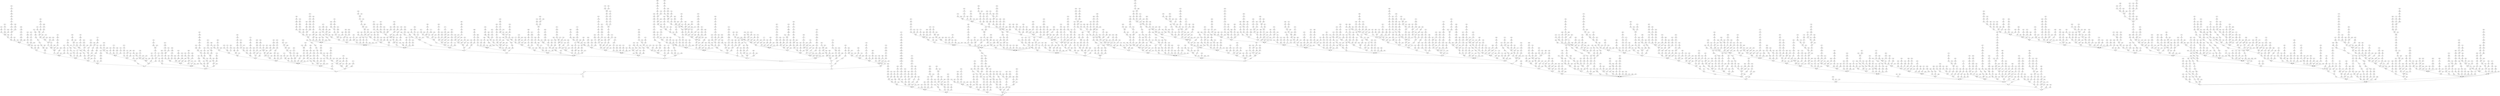 digraph G {
5 -> 9;
3 -> 5;
9 -> 3;
25 -> 5;
13 -> 25;
7 -> 13;
11 -> 21;
15 -> 7;
121 -> 11;
61 -> 121;
31 -> 61;
133 -> 31;
67 -> 133;
105 -> 67;
53 -> 105;
145 -> 53;
73 -> 145;
37 -> 73;
19 -> 37;
33 -> 19;
17 -> 33;
21 -> 11;
27 -> 15;
45 -> 27;
23 -> 45;
35 -> 9;
57 -> 35;
29 -> 57;
39 -> 23;
51 -> 31;
81 -> 51;
41 -> 81;
85 -> 29;
43 -> 85;
117 -> 75;
59 -> 117;
93 -> 59;
47 -> 93;
49 -> 7;
55 -> 17;
75 -> 47;
63 -> 39;
65 -> 21;
69 -> 43;
91 -> 19;
141 -> 91;
71 -> 141;
77 -> 15;
245 -> 93;
625 -> 245;
313 -> 625;
157 -> 313;
79 -> 157;
301 -> 79;
151 -> 301;
553 -> 151;
277 -> 553;
139 -> 277;
213 -> 139;
107 -> 213;
165 -> 107;
83 -> 165;
87 -> 55;
115 -> 41;
177 -> 115;
89 -> 177;
95 -> 33;
253 -> 35;
127 -> 253;
195 -> 127;
297 -> 195;
149 -> 297;
385 -> 149;
193 -> 385;
97 -> 193;
99 -> 63;
111 -> 71;
171 -> 111;
261 -> 171;
131 -> 261;
201 -> 131;
101 -> 201;
205 -> 77;
103 -> 205;
217 -> 55;
109 -> 217;
147 -> 95;
225 -> 147;
113 -> 225;
119 -> 27;
123 -> 79;
125 -> 45;
129 -> 83;
135 -> 87;
235 -> 89;
357 -> 235;
179 -> 357;
273 -> 179;
137 -> 273;
143 -> 15;
153 -> 99;
155 -> 57;
159 -> 103;
161 -> 39;
325 -> 125;
163 -> 325;
219 -> 143;
333 -> 219;
167 -> 333;
169 -> 13;
299 -> 33;
453 -> 299;
227 -> 453;
345 -> 227;
173 -> 345;
175 -> 65;
361 -> 19;
181 -> 361;
183 -> 119;
185 -> 69;
187 -> 23;
189 -> 123;
259 -> 67;
2641 -> 259;
1321 -> 2641;
661 -> 1321;
331 -> 661;
501 -> 331;
251 -> 501;
381 -> 251;
191 -> 381;
393 -> 259;
197 -> 393;
793 -> 109;
397 -> 793;
199 -> 397;
203 -> 51;
207 -> 135;
209 -> 27;
841 -> 29;
421 -> 841;
211 -> 421;
215 -> 81;
221 -> 21;
445 -> 173;
223 -> 445;
913 -> 155;
457 -> 913;
229 -> 457;
231 -> 151;
485 -> 189;
1225 -> 485;
613 -> 1225;
307 -> 613;
465 -> 307;
233 -> 465;
237 -> 155;
315 -> 207;
477 -> 315;
239 -> 477;
481 -> 61;
241 -> 481;
243 -> 159;
247 -> 25;
249 -> 163;
255 -> 167;
339 -> 223;
513 -> 339;
257 -> 513;
303 -> 199;
459 -> 303;
693 -> 459;
347 -> 693;
525 -> 347;
263 -> 525;
265 -> 101;
267 -> 175;
355 -> 137;
537 -> 355;
269 -> 537;
1081 -> 71;
541 -> 1081;
271 -> 541;
275 -> 105;
279 -> 183;
371 -> 99;
561 -> 371;
281 -> 561;
565 -> 221;
283 -> 565;
285 -> 187;
287 -> 75;
289 -> 17;
291 -> 191;
387 -> 255;
585 -> 387;
293 -> 585;
295 -> 113;
305 -> 117;
309 -> 203;
411 -> 271;
621 -> 411;
311 -> 621;
581 -> 159;
1465 -> 581;
733 -> 1465;
367 -> 733;
555 -> 367;
837 -> 555;
419 -> 837;
633 -> 419;
317 -> 633;
319 -> 47;
321 -> 211;
323 -> 21;
327 -> 215;
329 -> 87;
335 -> 129;
533 -> 69;
1345 -> 533;
673 -> 1345;
337 -> 673;
341 -> 51;
343 -> 91;
697 -> 65;
349 -> 697;
351 -> 231;
2627 -> 105;
3945 -> 2627;
1973 -> 3945;
4945 -> 1973;
2473 -> 4945;
1237 -> 2473;
619 -> 1237;
933 -> 619;
467 -> 933;
705 -> 467;
353 -> 705;
475 -> 185;
717 -> 475;
359 -> 717;
363 -> 239;
365 -> 141;
369 -> 243;
745 -> 293;
373 -> 745;
375 -> 247;
377 -> 45;
1513 -> 161;
757 -> 1513;
379 -> 757;
507 -> 335;
765 -> 507;
383 -> 765;
515 -> 201;
777 -> 515;
389 -> 777;
391 -> 29;
395 -> 153;
399 -> 263;
531 -> 351;
801 -> 531;
401 -> 801;
403 -> 49;
405 -> 267;
407 -> 63;
817 -> 67;
409 -> 817;
413 -> 111;
415 -> 161;
417 -> 275;
423 -> 279;
425 -> 165;
427 -> 115;
429 -> 283;
1141 -> 319;
571 -> 1141;
861 -> 571;
431 -> 861;
865 -> 341;
433 -> 865;
435 -> 287;
437 -> 27;
1397 -> 243;
3505 -> 1397;
1753 -> 3505;
877 -> 1753;
439 -> 877;
441 -> 291;
779 -> 63;
1173 -> 779;
587 -> 1173;
885 -> 587;
443 -> 885;
447 -> 295;
595 -> 233;
897 -> 595;
449 -> 897;
451 -> 71;
455 -> 177;
611 -> 81;
921 -> 611;
461 -> 921;
925 -> 365;
463 -> 925;
469 -> 127;
471 -> 311;
473 -> 75;
635 -> 249;
957 -> 635;
479 -> 957;
483 -> 319;
973 -> 271;
487 -> 973;
489 -> 323;
651 -> 431;
981 -> 651;
491 -> 981;
493 -> 41;
495 -> 327;
497 -> 135;
1589 -> 447;
3985 -> 1589;
1993 -> 3985;
997 -> 1993;
499 -> 997;
667 -> 35;
1005 -> 667;
503 -> 1005;
505 -> 197;
675 -> 447;
1017 -> 675;
509 -> 1017;
511 -> 139;
517 -> 83;
519 -> 343;
2761 -> 491;
1381 -> 2761;
691 -> 1381;
1041 -> 691;
521 -> 1041;
1045 -> 413;
523 -> 1045;
527 -> 45;
529 -> 23;
535 -> 209;
539 -> 147;
543 -> 359;
545 -> 213;
869 -> 147;
2185 -> 869;
1093 -> 2185;
547 -> 1093;
549 -> 363;
551 -> 39;
1477 -> 415;
739 -> 1477;
1113 -> 739;
557 -> 1113;
559 -> 73;
747 -> 495;
1125 -> 747;
563 -> 1125;
567 -> 375;
755 -> 297;
1137 -> 755;
569 -> 1137;
573 -> 379;
575 -> 225;
917 -> 255;
2305 -> 917;
1153 -> 2305;
577 -> 1153;
579 -> 383;
583 -> 95;
589 -> 43;
591 -> 391;
1573 -> 275;
787 -> 1573;
1185 -> 787;
593 -> 1185;
597 -> 395;
795 -> 527;
1197 -> 795;
599 -> 1197;
679 -> 187;
2401 -> 679;
1201 -> 2401;
601 -> 1201;
603 -> 399;
605 -> 237;
965 -> 381;
2425 -> 965;
1213 -> 2425;
607 -> 1213;
609 -> 403;
615 -> 407;
819 -> 543;
1233 -> 819;
617 -> 1233;
623 -> 171;
627 -> 415;
629 -> 57;
1261 -> 181;
631 -> 1261;
637 -> 175;
639 -> 423;
851 -> 51;
1281 -> 851;
641 -> 1281;
1285 -> 509;
643 -> 1285;
645 -> 427;
1717 -> 185;
859 -> 1717;
1293 -> 859;
647 -> 1293;
649 -> 107;
867 -> 575;
1305 -> 867;
653 -> 1305;
655 -> 257;
657 -> 435;
875 -> 345;
1317 -> 875;
659 -> 1317;
663 -> 439;
665 -> 261;
669 -> 443;
671 -> 111;
899 -> 33;
1353 -> 899;
677 -> 1353;
681 -> 451;
1813 -> 511;
907 -> 1813;
1365 -> 907;
683 -> 1365;
685 -> 269;
687 -> 455;
689 -> 93;
695 -> 273;
699 -> 463;
931 -> 259;
1401 -> 931;
701 -> 1401;
703 -> 55;
707 -> 195;
1417 -> 205;
709 -> 1417;
711 -> 471;
713 -> 39;
715 -> 281;
955 -> 377;
1437 -> 955;
719 -> 1437;
721 -> 199;
723 -> 479;
725 -> 285;
1157 -> 165;
2905 -> 1157;
1453 -> 2905;
727 -> 1453;
729 -> 483;
731 -> 69;
735 -> 487;
737 -> 123;
741 -> 491;
987 -> 655;
1485 -> 987;
743 -> 1485;
749 -> 207;
1501 -> 139;
751 -> 1501;
753 -> 499;
759 -> 503;
1011 -> 671;
1521 -> 1011;
761 -> 1521;
763 -> 211;
767 -> 105;
1537 -> 77;
769 -> 1537;
771 -> 511;
1027 -> 145;
1545 -> 1027;
773 -> 1545;
775 -> 305;
781 -> 131;
783 -> 519;
785 -> 309;
789 -> 523;
791 -> 219;
1059 -> 703;
1593 -> 1059;
797 -> 1593;
799 -> 77;
803 -> 135;
805 -> 317;
807 -> 535;
1075 -> 425;
1617 -> 1075;
809 -> 1617;
1837 -> 323;
919 -> 1837;
3241 -> 919;
1621 -> 3241;
811 -> 1621;
813 -> 539;
815 -> 321;
1711 -> 89;
2571 -> 1711;
3861 -> 2571;
1931 -> 3861;
2901 -> 1931;
1451 -> 2901;
2181 -> 1451;
1091 -> 2181;
1641 -> 1091;
821 -> 1641;
1645 -> 653;
823 -> 1645;
825 -> 547;
1099 -> 307;
1653 -> 1099;
827 -> 1653;
1053 -> 699;
2645 -> 1053;
6625 -> 2645;
3313 -> 6625;
1657 -> 3313;
829 -> 1657;
831 -> 551;
833 -> 231;
835 -> 329;
1115 -> 441;
1677 -> 1115;
839 -> 1677;
843 -> 559;
845 -> 333;
847 -> 235;
849 -> 563;
1705 -> 677;
853 -> 1705;
855 -> 567;
1139 -> 117;
1713 -> 1139;
857 -> 1713;
1147 -> 43;
1725 -> 1147;
863 -> 1725;
871 -> 121;
873 -> 579;
879 -> 583;
4681 -> 271;
2341 -> 4681;
1171 -> 2341;
1761 -> 1171;
881 -> 1761;
1765 -> 701;
883 -> 1765;
1179 -> 783;
1773 -> 1179;
887 -> 1773;
889 -> 247;
891 -> 591;
893 -> 75;
895 -> 353;
901 -> 89;
903 -> 599;
905 -> 357;
909 -> 603;
1211 -> 339;
1821 -> 1211;
911 -> 1821;
915 -> 607;
923 -> 129;
927 -> 615;
1235 -> 489;
1857 -> 1235;
929 -> 1857;
935 -> 369;
3973 -> 245;
1987 -> 3973;
2985 -> 1987;
1493 -> 2985;
3745 -> 1493;
1873 -> 3745;
937 -> 1873;
939 -> 623;
1251 -> 831;
1881 -> 1251;
941 -> 1881;
943 -> 59;
945 -> 627;
1675 -> 665;
2517 -> 1675;
1259 -> 2517;
1893 -> 1259;
947 -> 1893;
949 -> 133;
951 -> 631;
1267 -> 355;
1905 -> 1267;
953 -> 1905;
959 -> 267;
961 -> 31;
963 -> 639;
1541 -> 111;
3865 -> 1541;
1933 -> 3865;
967 -> 1933;
969 -> 643;
2581 -> 149;
1291 -> 2581;
1941 -> 1291;
971 -> 1941;
975 -> 647;
1299 -> 863;
1953 -> 1299;
977 -> 1953;
979 -> 167;
1739 -> 57;
2613 -> 1739;
1307 -> 2613;
1965 -> 1307;
983 -> 1965;
985 -> 389;
989 -> 63;
1981 -> 559;
991 -> 1981;
993 -> 659;
995 -> 393;
999 -> 663;
1001 -> 279;
1003 -> 101;
1007 -> 87;
4033 -> 181;
2017 -> 4033;
1009 -> 2017;
1347 -> 895;
2025 -> 1347;
1013 -> 2025;
1015 -> 401;
1355 -> 537;
2037 -> 1355;
1019 -> 2037;
2041 -> 301;
1021 -> 2041;
1023 -> 679;
1025 -> 405;
1029 -> 683;
1371 -> 911;
2061 -> 1371;
1031 -> 2061;
2065 -> 821;
1033 -> 2065;
1035 -> 687;
1037 -> 105;
2077 -> 103;
1039 -> 2077;
1043 -> 291;
1047 -> 695;
1395 -> 927;
2097 -> 1395;
1049 -> 2097;
2101 -> 371;
1051 -> 2101;
1055 -> 417;
1057 -> 295;
1411 -> 149;
2121 -> 1411;
1061 -> 2121;
2125 -> 845;
1063 -> 2125;
1065 -> 707;
1067 -> 183;
6059 -> 93;
9093 -> 6059;
4547 -> 9093;
6825 -> 4547;
3413 -> 6825;
8545 -> 3413;
4273 -> 8545;
2137 -> 4273;
1069 -> 2137;
1071 -> 711;
1073 -> 45;
1077 -> 715;
1079 -> 153;
1083 -> 719;
1085 -> 429;
2173 -> 65;
1087 -> 2173;
1089 -> 723;
1095 -> 727;
5833 -> 595;
2917 -> 5833;
1459 -> 2917;
2193 -> 1459;
1097 -> 2193;
1101 -> 731;
1467 -> 975;
2205 -> 1467;
1103 -> 2205;
1105 -> 437;
1107 -> 735;
1475 -> 585;
2217 -> 1475;
1109 -> 2217;
1111 -> 191;
2233 -> 631;
1117 -> 2233;
1119 -> 743;
1121 -> 99;
2245 -> 893;
1123 -> 2245;
1127 -> 315;
2257 -> 85;
1129 -> 2257;
1131 -> 751;
1133 -> 195;
1135 -> 449;
1143 -> 759;
1145 -> 453;
1149 -> 763;
8891 -> 1029;
48961 -> 8891;
24481 -> 48961;
12241 -> 24481;
6121 -> 12241;
3061 -> 6121;
1531 -> 3061;
2301 -> 1531;
1151 -> 2301;
1155 -> 767;
1159 -> 103;
1161 -> 771;
1547 -> 435;
2325 -> 1547;
1163 -> 2325;
1165 -> 461;
1167 -> 775;
1169 -> 327;
1175 -> 465;
1177 -> 203;
1391 -> 201;
2091 -> 1391;
3141 -> 2091;
1571 -> 3141;
2361 -> 1571;
1181 -> 2361;
1183 -> 331;
3157 -> 895;
1579 -> 3157;
2373 -> 1579;
1187 -> 2373;
1189 -> 53;
1191 -> 791;
1587 -> 1055;
2385 -> 1587;
1193 -> 2385;
1195 -> 473;
1199 -> 207;
1203 -> 799;
1205 -> 477;
1207 -> 125;
1209 -> 803;
1215 -> 807;
2155 -> 857;
3237 -> 2155;
1619 -> 3237;
2433 -> 1619;
1217 -> 2433;
1219 -> 83;
1221 -> 811;
2597 -> 735;
6505 -> 2597;
3253 -> 6505;
1627 -> 3253;
2445 -> 1627;
1223 -> 2445;
1227 -> 815;
1635 -> 1087;
2457 -> 1635;
1229 -> 2457;
2461 -> 191;
1231 -> 2461;
1239 -> 823;
1241 -> 129;
1243 -> 215;
1245 -> 827;
1247 -> 57;
2497 -> 443;
1249 -> 2497;
1253 -> 351;
1255 -> 497;
1257 -> 835;
1263 -> 839;
1265 -> 501;
1269 -> 843;
1271 -> 51;
1273 -> 115;
1275 -> 847;
3397 -> 115;
1699 -> 3397;
2553 -> 1699;
1277 -> 2553;
1629 -> 1083;
4085 -> 1629;
10225 -> 4085;
5113 -> 10225;
2557 -> 5113;
1279 -> 2557;
1707 -> 1135;
2565 -> 1707;
1283 -> 2565;
1287 -> 855;
1715 -> 681;
2577 -> 1715;
1289 -> 2577;
1295 -> 513;
2755 -> 1097;
4137 -> 2755;
2069 -> 4137;
5185 -> 2069;
2593 -> 5185;
1297 -> 2593;
1731 -> 1151;
2601 -> 1731;
1301 -> 2601;
2605 -> 1037;
1303 -> 2605;
1309 -> 367;
1311 -> 871;
1313 -> 189;
1315 -> 521;
1755 -> 1167;
2637 -> 1755;
1319 -> 2637;
1323 -> 879;
1325 -> 525;
2653 -> 751;
1327 -> 2653;
1329 -> 883;
1331 -> 231;
1333 -> 55;
1335 -> 887;
1337 -> 375;
1339 -> 193;
1341 -> 891;
1343 -> 141;
1349 -> 123;
1351 -> 379;
1357 -> 95;
1359 -> 903;
3211 -> 481;
4821 -> 3211;
2411 -> 4821;
3621 -> 2411;
1811 -> 3621;
2721 -> 1811;
1361 -> 2721;
1363 -> 65;
1819 -> 197;
2733 -> 1819;
1367 -> 2733;
1369 -> 37;
1827 -> 1215;
2745 -> 1827;
1373 -> 2745;
1375 -> 545;
1377 -> 915;
1379 -> 387;
1383 -> 919;
1385 -> 549;
1387 -> 127;
1389 -> 923;
1393 -> 391;
1591 -> 49;
5593 -> 1591;
2797 -> 5593;
1399 -> 2797;
1403 -> 99;
1405 -> 557;
1407 -> 935;
1875 -> 1247;
2817 -> 1875;
1409 -> 2817;
1413 -> 939;
1415 -> 561;
1419 -> 943;
1421 -> 399;
2845 -> 1133;
1423 -> 2845;
1425 -> 947;
1899 -> 1263;
2853 -> 1899;
1427 -> 2853;
5713 -> 365;
2857 -> 5713;
1429 -> 2857;
1431 -> 951;
1835 -> 729;
10153 -> 1835;
5077 -> 10153;
2539 -> 5077;
3813 -> 2539;
1907 -> 3813;
2865 -> 1907;
1433 -> 2865;
1435 -> 569;
1915 -> 761;
2877 -> 1915;
1439 -> 2877;
1441 -> 251;
1443 -> 959;
1445 -> 573;
2893 -> 515;
1447 -> 2893;
1449 -> 963;
1455 -> 967;
1457 -> 63;
1461 -> 971;
1463 -> 411;
1469 -> 213;
2941 -> 329;
1471 -> 2941;
1473 -> 979;
1479 -> 983;
1971 -> 1311;
2961 -> 1971;
1481 -> 2961;
2965 -> 1181;
1483 -> 2965;
2635 -> 1049;
3957 -> 2635;
1979 -> 3957;
2973 -> 1979;
1487 -> 2973;
2977 -> 445;
1489 -> 2977;
1491 -> 991;
1495 -> 593;
1497 -> 995;
1995 -> 1327;
2997 -> 1995;
1499 -> 2997;
1503 -> 999;
1505 -> 597;
1507 -> 263;
1509 -> 1003;
8041 -> 1451;
4021 -> 8041;
2011 -> 4021;
3021 -> 2011;
1511 -> 3021;
1515 -> 1007;
1517 -> 45;
1519 -> 427;
3595 -> 1433;
5397 -> 3595;
2699 -> 5397;
4053 -> 2699;
2027 -> 4053;
3045 -> 2027;
1523 -> 3045;
1525 -> 605;
1527 -> 1015;
1529 -> 267;
1533 -> 1019;
1535 -> 609;
1539 -> 1023;
3085 -> 1229;
1543 -> 3085;
3097 -> 307;
1549 -> 3097;
1551 -> 1031;
2067 -> 1375;
3105 -> 2067;
1553 -> 3105;
1555 -> 617;
1557 -> 1035;
2075 -> 825;
3117 -> 2075;
1559 -> 3117;
1561 -> 439;
1563 -> 1039;
1565 -> 621;
3133 -> 469;
1567 -> 3133;
1569 -> 1043;
1575 -> 1047;
1577 -> 147;
1581 -> 1051;
2107 -> 595;
3165 -> 2107;
1583 -> 3165;
1585 -> 629;
1595 -> 633;
3193 -> 175;
1597 -> 3193;
1599 -> 1063;
34081 -> 221;
17041 -> 34081;
8521 -> 17041;
4261 -> 8521;
2131 -> 4261;
3201 -> 2131;
1601 -> 3201;
1603 -> 451;
1605 -> 1067;
2139 -> 1423;
3213 -> 2139;
1607 -> 3213;
3661 -> 1039;
1831 -> 3661;
6433 -> 1831;
3217 -> 6433;
1609 -> 3217;
1611 -> 1071;
2147 -> 207;
3225 -> 2147;
1613 -> 3225;
1615 -> 641;
1623 -> 1079;
1625 -> 645;
1631 -> 459;
1633 -> 119;
1851 -> 1231;
2781 -> 1851;
6965 -> 2781;
17425 -> 6965;
8713 -> 17425;
4357 -> 8713;
2179 -> 4357;
3273 -> 2179;
1637 -> 3273;
1639 -> 287;
1643 -> 75;
1647 -> 1095;
1649 -> 177;
1651 -> 241;
1655 -> 657;
1659 -> 1103;
1661 -> 291;
3325 -> 1325;
1663 -> 3325;
1665 -> 1107;
2219 -> 627;
3333 -> 2219;
1667 -> 3333;
3337 -> 95;
1669 -> 3337;
1671 -> 1111;
1673 -> 471;
1679 -> 123;
1681 -> 41;
1683 -> 1119;
1685 -> 669;
1687 -> 475;
1689 -> 1123;
1691 -> 159;
3385 -> 1349;
1693 -> 3385;
1695 -> 1127;
2259 -> 1503;
3393 -> 2259;
1697 -> 3393;
1701 -> 1131;
1703 -> 249;
2275 -> 905;
3417 -> 2275;
1709 -> 3417;
1719 -> 1143;
2291 -> 129;
3441 -> 2291;
1721 -> 3441;
3445 -> 1373;
1723 -> 3445;
1727 -> 303;
1729 -> 487;
2307 -> 1535;
3465 -> 2307;
1733 -> 3465;
1735 -> 689;
1737 -> 1155;
3481 -> 59;
1741 -> 3481;
1743 -> 1159;
1745 -> 693;
3493 -> 991;
1747 -> 3493;
1749 -> 1163;
1751 -> 189;
1757 -> 495;
7033 -> 1069;
3517 -> 7033;
1759 -> 3517;
1763 -> 45;
1767 -> 1175;
1769 -> 93;
1771 -> 499;
1775 -> 705;
3553 -> 635;
1777 -> 3553;
1779 -> 1183;
1781 -> 261;
3565 -> 1421;
1783 -> 3565;
1785 -> 1187;
2379 -> 1583;
3573 -> 2379;
1787 -> 3573;
3577 -> 1015;
1789 -> 3577;
1791 -> 1191;
1793 -> 315;
1795 -> 713;
1797 -> 1195;
1799 -> 507;
3601 -> 541;
1801 -> 3601;
1803 -> 1199;
1805 -> 717;
1807 -> 265;
1809 -> 1203;
1815 -> 1207;
1817 -> 135;
2427 -> 1615;
3645 -> 2427;
1823 -> 3645;
1825 -> 725;
1829 -> 87;
1833 -> 1219;
1839 -> 1223;
1841 -> 519;
1843 -> 175;
1845 -> 1227;
3275 -> 1305;
4917 -> 3275;
2459 -> 4917;
3693 -> 2459;
1847 -> 3693;
1849 -> 43;
1853 -> 201;
1855 -> 737;
1859 -> 327;
3721 -> 61;
1861 -> 3721;
1863 -> 1239;
1865 -> 741;
2981 -> 531;
7465 -> 2981;
3733 -> 7465;
1867 -> 3733;
1869 -> 1243;
2491 -> 59;
3741 -> 2491;
1871 -> 3741;
2499 -> 1663;
3753 -> 2499;
1877 -> 3753;
3757 -> 565;
1879 -> 3757;
1883 -> 531;
1885 -> 749;
1887 -> 1255;
2515 -> 1001;
3777 -> 2515;
1889 -> 3777;
1891 -> 91;
1895 -> 753;
1897 -> 535;
1991 -> 351;
2991 -> 1991;
4491 -> 2991;
6741 -> 4491;
3371 -> 6741;
5061 -> 3371;
2531 -> 5061;
3801 -> 2531;
1901 -> 3801;
1903 -> 335;
1909 -> 143;
1911 -> 1271;
2547 -> 1695;
3825 -> 2547;
1913 -> 3825;
1917 -> 1275;
1919 -> 183;
1921 -> 209;
1923 -> 1279;
1925 -> 765;
1927 -> 53;
1929 -> 1283;
1935 -> 1287;
1937 -> 285;
1939 -> 547;
1943 -> 105;
1945 -> 773;
1947 -> 1295;
2595 -> 1727;
3897 -> 2595;
1949 -> 3897;
3901 -> 119;
1951 -> 3901;
1955 -> 777;
1957 -> 187;
1959 -> 1303;
1961 -> 69;
1963 -> 289;
1967 -> 555;
1969 -> 347;
1975 -> 785;
1977 -> 1315;
1983 -> 1319;
1985 -> 789;
1989 -> 1323;
5317 -> 805;
2659 -> 5317;
3993 -> 2659;
1997 -> 3993;
3997 -> 1135;
1999 -> 3997;
2001 -> 1331;
2667 -> 1775;
4005 -> 2667;
2003 -> 4005;
2005 -> 797;
2007 -> 1335;
2009 -> 567;
2013 -> 1339;
2015 -> 801;
2019 -> 1343;
2021 -> 51;
2023 -> 571;
2831 -> 279;
4251 -> 2831;
6381 -> 4251;
3191 -> 6381;
36961 -> 3191;
18481 -> 36961;
9241 -> 18481;
4621 -> 9241;
2311 -> 4621;
8113 -> 2311;
4057 -> 8113;
2029 -> 4057;
2031 -> 1351;
2033 -> 195;
2035 -> 809;
2715 -> 1807;
4077 -> 2715;
2039 -> 4077;
2043 -> 1359;
2045 -> 813;
2047 -> 155;
2049 -> 1363;
2051 -> 579;
4105 -> 1637;
2053 -> 4105;
2055 -> 1367;
2057 -> 363;
2059 -> 113;
2747 -> 93;
4125 -> 2747;
2063 -> 4125;
2071 -> 199;
2073 -> 1379;
2079 -> 1383;
2771 -> 309;
4161 -> 2771;
2081 -> 4161;
4165 -> 1661;
2083 -> 4165;
2085 -> 1387;
2779 -> 787;
4173 -> 2779;
2087 -> 4173;
6677 -> 1203;
16705 -> 6677;
8353 -> 16705;
4177 -> 8353;
2089 -> 4177;
2093 -> 591;
2095 -> 833;
2795 -> 1113;
4197 -> 2795;
2099 -> 4197;
2103 -> 1399;
2105 -> 837;
2109 -> 1403;
2811 -> 1871;
4221 -> 2811;
2111 -> 4221;
4225 -> 1685;
2113 -> 4225;
2115 -> 1407;
2117 -> 117;
2119 -> 313;
2123 -> 375;
2127 -> 1415;
2835 -> 1887;
4257 -> 2835;
2129 -> 4257;
2133 -> 1419;
2135 -> 849;
11401 -> 1741;
5701 -> 11401;
2851 -> 5701;
4281 -> 2851;
2141 -> 4281;
4285 -> 1709;
2143 -> 4285;
2145 -> 1427;
2149 -> 607;
2151 -> 1431;
2867 -> 75;
4305 -> 2867;
2153 -> 4305;
2157 -> 1435;
2159 -> 237;
4321 -> 269;
2161 -> 4321;
2163 -> 1439;
2165 -> 861;
2167 -> 383;
2169 -> 1443;
2171 -> 321;
2175 -> 1447;
2177 -> 615;
2183 -> 81;
2187 -> 1455;
2189 -> 387;
2191 -> 619;
2195 -> 873;
2197 -> 325;
2199 -> 1463;
2201 -> 111;
4405 -> 1757;
2203 -> 4405;
2607 -> 1735;
3915 -> 2607;
5877 -> 3915;
2939 -> 5877;
4413 -> 2939;
2207 -> 4413;
2209 -> 47;
2211 -> 1471;
2947 -> 835;
4425 -> 2947;
2213 -> 4425;
2215 -> 881;
8881 -> 131;
4441 -> 8881;
2221 -> 4441;
2223 -> 1479;
2225 -> 885;
2227 -> 245;
2229 -> 1483;
2231 -> 171;
2235 -> 1487;
2979 -> 1983;
4473 -> 2979;
2237 -> 4473;
4477 -> 803;
2239 -> 4477;
2241 -> 1491;
2987 -> 177;
4485 -> 2987;
2243 -> 4485;
2247 -> 1495;
2249 -> 333;
4501 -> 1279;
2251 -> 4501;
2253 -> 1499;
2255 -> 897;
2261 -> 639;
2263 -> 115;
2265 -> 1507;
2751 -> 1831;
9653 -> 2751;
24145 -> 9653;
12073 -> 24145;
6037 -> 12073;
3019 -> 6037;
4533 -> 3019;
2267 -> 4533;
4537 -> 685;
2269 -> 4537;
2271 -> 1511;
3027 -> 2015;
4545 -> 3027;
2273 -> 4545;
2277 -> 1515;
2279 -> 63;
2599 -> 203;
9121 -> 2599;
4561 -> 9121;
2281 -> 4561;
2283 -> 1519;
2285 -> 909;
4573 -> 521;
2287 -> 4573;
2289 -> 1523;
4585 -> 1829;
2293 -> 4585;
2295 -> 1527;
3059 -> 867;
4593 -> 3059;
2297 -> 4593;
2299 -> 407;
2303 -> 651;
3075 -> 2047;
4617 -> 3075;
2309 -> 4617;
2313 -> 1539;
2315 -> 921;
2317 -> 655;
2319 -> 1543;
2321 -> 411;
2323 -> 179;
2327 -> 345;
2329 -> 257;
2331 -> 1551;
3107 -> 465;
4665 -> 3107;
2333 -> 4665;
2335 -> 929;
2337 -> 1555;
3115 -> 1241;
4677 -> 3115;
2339 -> 4677;
2343 -> 1559;
2345 -> 933;
4693 -> 709;
2347 -> 4693;
2349 -> 1563;
3131 -> 171;
4701 -> 3131;
2351 -> 4701;
2353 -> 349;
2355 -> 1567;
3139 -> 103;
4713 -> 3139;
2357 -> 4713;
2359 -> 667;
2363 -> 261;
2365 -> 941;
2367 -> 1575;
2369 -> 183;
4741 -> 851;
2371 -> 4741;
2375 -> 945;
4753 -> 1351;
2377 -> 4753;
3171 -> 2111;
4761 -> 3171;
2381 -> 4761;
4765 -> 1901;
2383 -> 4765;
2387 -> 675;
4777 -> 545;
2389 -> 4777;
2391 -> 1591;
5093 -> 915;
12745 -> 5093;
6373 -> 12745;
3187 -> 6373;
4785 -> 3187;
2393 -> 4785;
2395 -> 953;
2397 -> 1595;
3195 -> 2127;
4797 -> 3195;
2399 -> 4797;
2403 -> 1599;
2405 -> 957;
2407 -> 137;
2409 -> 1603;
2413 -> 235;
2415 -> 1607;
3219 -> 2143;
4833 -> 3219;
2417 -> 4833;
2419 -> 77;
2421 -> 1611;
3227 -> 915;
4845 -> 3227;
2423 -> 4845;
2429 -> 687;
2431 -> 431;
2435 -> 969;
4873 -> 875;
2437 -> 4873;
2439 -> 1623;
4331 -> 81;
6501 -> 4331;
3251 -> 6501;
4881 -> 3251;
2441 -> 4881;
2443 -> 691;
6517 -> 1855;
3259 -> 6517;
4893 -> 3259;
2447 -> 4893;
2449 -> 127;
2451 -> 1631;
2453 -> 435;
2455 -> 977;
2463 -> 1639;
2465 -> 981;
3941 -> 1119;
9865 -> 3941;
4933 -> 9865;
2467 -> 4933;
2469 -> 1643;
2471 -> 699;
2475 -> 1647;
3899 -> 1107;
5853 -> 3899;
2927 -> 5853;
4395 -> 2927;
6597 -> 4395;
3299 -> 6597;
4953 -> 3299;
2477 -> 4953;
2479 -> 97;
2481 -> 1651;
2483 -> 369;
2485 -> 989;
2487 -> 1655;
2489 -> 243;
2493 -> 1659;
2495 -> 993;
2501 -> 81;
5005 -> 1997;
2503 -> 5005;
2505 -> 1667;
2507 -> 195;
2509 -> 373;
2511 -> 1671;
2513 -> 711;
2519 -> 447;
5041 -> 71;
2521 -> 5041;
2523 -> 1679;
2525 -> 1005;
2527 -> 715;
2529 -> 1683;
2533 -> 281;
2535 -> 1687;
2537 -> 75;
2541 -> 1691;
3387 -> 2255;
5085 -> 3387;
2543 -> 5085;
2545 -> 1013;
3395 -> 1353;
5097 -> 3395;
2549 -> 5097;
10201 -> 101;
5101 -> 10201;
2551 -> 5101;
2555 -> 1017;
2559 -> 1703;
2561 -> 381;
2563 -> 455;
2567 -> 285;
2569 -> 727;
2573 -> 135;
2575 -> 1025;
3435 -> 2287;
5157 -> 3435;
2579 -> 5157;
2583 -> 1719;
2585 -> 1029;
2587 -> 385;
2589 -> 1723;
3451 -> 979;
5181 -> 3451;
2591 -> 5181;
2603 -> 255;
3475 -> 1385;
5217 -> 3475;
2609 -> 5217;
2611 -> 739;
2615 -> 1041;
4181 -> 189;
10465 -> 4181;
5233 -> 10465;
2617 -> 5233;
2619 -> 1743;
9301 -> 191;
4651 -> 9301;
6981 -> 4651;
3491 -> 6981;
5241 -> 3491;
2621 -> 5241;
2623 -> 79;
2625 -> 1747;
2629 -> 467;
2631 -> 1751;
3507 -> 2335;
5265 -> 3507;
2633 -> 5265;
2639 -> 747;
2643 -> 1759;
5293 -> 91;
2647 -> 5293;
2649 -> 1763;
2651 -> 471;
2655 -> 1767;
4715 -> 1881;
7077 -> 4715;
3539 -> 7077;
5313 -> 3539;
2657 -> 5313;
2661 -> 1771;
7093 -> 305;
3547 -> 7093;
5325 -> 3547;
2663 -> 5325;
2665 -> 1061;
2669 -> 297;
5341 -> 1519;
2671 -> 5341;
2673 -> 1779;
2675 -> 1065;
5353 -> 149;
2677 -> 5353;
2679 -> 1783;
2681 -> 759;
5365 -> 2141;
2683 -> 5365;
2685 -> 1787;
3579 -> 2383;
5373 -> 3579;
2687 -> 5373;
5377 -> 547;
2689 -> 5377;
2691 -> 1791;
3587 -> 405;
5385 -> 3587;
2693 -> 5385;
2695 -> 1073;
2697 -> 1795;
2701 -> 109;
2703 -> 1799;
2705 -> 1077;
4325 -> 1725;
10825 -> 4325;
5413 -> 10825;
2707 -> 5413;
2709 -> 1803;
3611 -> 291;
5421 -> 3611;
2711 -> 5421;
5425 -> 2165;
2713 -> 5425;
2717 -> 483;
10873 -> 179;
5437 -> 10873;
2719 -> 5437;
2723 -> 771;
2725 -> 1085;
2727 -> 1815;
3635 -> 1449;
5457 -> 3635;
2729 -> 5457;
5461 -> 211;
2731 -> 5461;
2735 -> 1089;
2737 -> 775;
2739 -> 1823;
3651 -> 2431;
5481 -> 3651;
2741 -> 5481;
2743 -> 409;
5497 -> 455;
2749 -> 5497;
3667 -> 367;
5505 -> 3667;
2753 -> 5505;
2757 -> 1835;
2759 -> 147;
2763 -> 1839;
2765 -> 1101;
5533 -> 995;
2767 -> 5533;
2769 -> 1843;
2773 -> 71;
2775 -> 1847;
3699 -> 2463;
5553 -> 3699;
2777 -> 5553;
2783 -> 495;
2785 -> 1109;
2787 -> 1855;
3715 -> 1481;
5577 -> 3715;
2789 -> 5577;
3421 -> 611;
22321 -> 3421;
11161 -> 22321;
5581 -> 11161;
2791 -> 5581;
2793 -> 1859;
2799 -> 1863;
3731 -> 1059;
5601 -> 3731;
2801 -> 5601;
5605 -> 2237;
2803 -> 5605;
2805 -> 1867;
2807 -> 795;
2809 -> 53;
2813 -> 165;
2815 -> 1121;
3755 -> 1497;
5637 -> 3755;
2819 -> 5637;
2821 -> 799;
2823 -> 1879;
2825 -> 1125;
2827 -> 503;
2829 -> 1883;
5665 -> 2261;
2833 -> 5665;
5035 -> 2009;
7557 -> 5035;
3779 -> 7557;
5673 -> 3779;
2837 -> 5673;
2839 -> 317;
2841 -> 1891;
3787 -> 1075;
5685 -> 3787;
2843 -> 5685;
2847 -> 1895;
2849 -> 807;
2855 -> 1137;
2859 -> 1903;
3811 -> 169;
5721 -> 3811;
2861 -> 5721;
2863 -> 811;
2869 -> 283;
2871 -> 1911;
2873 -> 429;
2875 -> 1145;
3835 -> 1529;
5757 -> 3835;
2879 -> 5757;
2881 -> 91;
2883 -> 1919;
2885 -> 1149;
5773 -> 479;
2887 -> 5773;
2889 -> 1923;
2891 -> 819;
2895 -> 1927;
3859 -> 437;
5793 -> 3859;
2897 -> 5793;
2899 -> 433;
3867 -> 2575;
5805 -> 3867;
2903 -> 5805;
2907 -> 1935;
3875 -> 1545;
5817 -> 3875;
2909 -> 5817;
2911 -> 101;
2913 -> 1939;
2915 -> 1161;
2919 -> 1943;
2921 -> 231;
2923 -> 121;
2925 -> 1947;
2929 -> 173;
2931 -> 1951;
2933 -> 831;
2935 -> 1169;
2937 -> 1955;
2943 -> 1959;
2945 -> 1173;
2949 -> 1963;
2951 -> 441;
5905 -> 2357;
2953 -> 5905;
2955 -> 1967;
3939 -> 2623;
5913 -> 3939;
2957 -> 5913;
2959 -> 527;
3503 -> 195;
5259 -> 3503;
7893 -> 5259;
3947 -> 7893;
5925 -> 3947;
2963 -> 5925;
2967 -> 1975;
3955 -> 1577;
5937 -> 3955;
2969 -> 5937;
5941 -> 901;
2971 -> 5941;
2975 -> 1185;
2983 -> 295;
2989 -> 847;
2993 -> 105;
2995 -> 1193;
3995 -> 1593;
5997 -> 3995;
2999 -> 5997;
6001 -> 689;
3001 -> 6001;
3003 -> 1999;
3005 -> 1197;
3007 -> 163;
3009 -> 2003;
4011 -> 2671;
6021 -> 4011;
3011 -> 6021;
3013 -> 239;
3015 -> 2007;
3017 -> 855;
6437 -> 273;
16105 -> 6437;
8053 -> 16105;
4027 -> 8053;
6045 -> 4027;
3023 -> 6045;
3025 -> 1205;
3029 -> 453;
3031 -> 859;
3033 -> 2019;
3035 -> 1209;
4853 -> 399;
12145 -> 4853;
6073 -> 12145;
3037 -> 6073;
3039 -> 2023;
16201 -> 1889;
8101 -> 16201;
4051 -> 8101;
6081 -> 4051;
3041 -> 6081;
3043 -> 341;
3047 -> 543;
6097 -> 1735;
3049 -> 6097;
3051 -> 2031;
3053 -> 99;
3055 -> 1217;
3057 -> 2035;
3063 -> 2039;
3065 -> 1221;
4901 -> 741;
12265 -> 4901;
6133 -> 12265;
3067 -> 6133;
3069 -> 2043;
3071 -> 129;
3073 -> 871;
3077 -> 345;
6157 -> 215;
3079 -> 6157;
3081 -> 2051;
4107 -> 2735;
6165 -> 4107;
3083 -> 6165;
3087 -> 2055;
4115 -> 1641;
6177 -> 4115;
3089 -> 6177;
3091 -> 551;
3093 -> 2059;
3095 -> 1233;
3099 -> 2063;
3101 -> 879;
3103 -> 185;
11771 -> 219;
17661 -> 11771;
8831 -> 17661;
13251 -> 8831;
19881 -> 13251;
9941 -> 19881;
24865 -> 9941;
12433 -> 24865;
6217 -> 12433;
3109 -> 6217;
3111 -> 2071;
3113 -> 555;
4155 -> 2767;
6237 -> 4155;
3119 -> 6237;
6241 -> 79;
3121 -> 6241;
3123 -> 2079;
3125 -> 1245;
3127 -> 65;
3129 -> 2083;
3135 -> 2087;
4179 -> 2783;
6273 -> 4179;
3137 -> 6273;
3143 -> 891;
3145 -> 1253;
3147 -> 2095;
3149 -> 87;
3151 -> 251;
3153 -> 2099;
3155 -> 1257;
3159 -> 2103;
3161 -> 189;
6325 -> 2525;
3163 -> 6325;
8437 -> 1523;
4219 -> 8437;
6333 -> 4219;
3167 -> 6333;
12673 -> 1315;
6337 -> 12673;
3169 -> 6337;
3173 -> 315;
3175 -> 1265;
3177 -> 2115;
3179 -> 567;
25441 -> 3901;
12721 -> 25441;
6361 -> 12721;
3181 -> 6361;
3183 -> 2119;
3185 -> 1269;
3189 -> 2123;
3197 -> 255;
3199 -> 907;
4267 -> 485;
6405 -> 4267;
3203 -> 6405;
3205 -> 1277;
3207 -> 2135;
4275 -> 2847;
6417 -> 4275;
3209 -> 6417;
3215 -> 1281;
4291 -> 1219;
6441 -> 4291;
3221 -> 6441;
3223 -> 575;
6457 -> 1163;
3229 -> 6457;
3231 -> 2151;
3233 -> 69;
3235 -> 1289;
3239 -> 117;
3243 -> 2159;
3245 -> 1293;
3247 -> 365;
3249 -> 2163;
3255 -> 2167;
39601 -> 199;
19801 -> 39601;
9901 -> 19801;
4951 -> 9901;
17353 -> 4951;
8677 -> 17353;
4339 -> 8677;
6513 -> 4339;
3257 -> 6513;
3261 -> 2171;
3263 -> 489;
3265 -> 1301;
3267 -> 2175;
3269 -> 927;
6541 -> 391;
3271 -> 6541;
3277 -> 197;
3279 -> 2183;
3281 -> 369;
3283 -> 931;
3285 -> 2187;
3287 -> 327;
3289 -> 587;
3291 -> 2191;
3293 -> 141;
3295 -> 1313;
3297 -> 2195;
6601 -> 1879;
3301 -> 6601;
3303 -> 2199;
3305 -> 1317;
6613 -> 761;
3307 -> 6613;
3309 -> 2203;
3311 -> 939;
3315 -> 2207;
3317 -> 183;
13273 -> 2029;
6637 -> 13273;
3319 -> 6637;
3321 -> 2211;
4427 -> 447;
6645 -> 4427;
3323 -> 6645;
3327 -> 2215;
4435 -> 1769;
6657 -> 4435;
3329 -> 6657;
3799 -> 233;
13321 -> 3799;
6661 -> 13321;
3331 -> 6661;
3335 -> 1329;
3339 -> 2223;
3341 -> 501;
6685 -> 2669;
3343 -> 6685;
3345 -> 2227;
4459 -> 1267;
6693 -> 4459;
3347 -> 6693;
3349 -> 377;
3351 -> 2231;
3353 -> 951;
3355 -> 1337;
3357 -> 2235;
4475 -> 1785;
6717 -> 4475;
3359 -> 6717;
6721 -> 1211;
3361 -> 6721;
3363 -> 2239;
3365 -> 1341;
3367 -> 955;
3369 -> 2243;
6745 -> 2693;
3373 -> 6745;
3375 -> 2247;
3377 -> 603;
3379 -> 187;
3381 -> 2251;
3383 -> 381;
4515 -> 3007;
6777 -> 4515;
3389 -> 6777;
13561 -> 311;
6781 -> 13561;
3391 -> 6781;
3399 -> 2263;
3401 -> 339;
3403 -> 125;
3405 -> 2267;
4539 -> 3023;
6813 -> 4539;
3407 -> 6813;
3409 -> 967;
3411 -> 2271;
3415 -> 1361;
3419 -> 513;
3423 -> 2279;
3425 -> 1365;
3427 -> 275;
3429 -> 2283;
3431 -> 99;
6865 -> 2741;
3433 -> 6865;
3437 -> 975;
3439 -> 343;
3443 -> 615;
3447 -> 2295;
4595 -> 1833;
6897 -> 4595;
3449 -> 6897;
3453 -> 2299;
3455 -> 1377;
6913 -> 415;
3457 -> 6913;
3459 -> 2303;
4611 -> 3071;
6921 -> 4611;
3461 -> 6921;
6925 -> 2765;
3463 -> 6925;
4619 -> 267;
6933 -> 4619;
3467 -> 6933;
6937 -> 1975;
3469 -> 6937;
3471 -> 2311;
3473 -> 279;
3477 -> 2315;
3479 -> 987;
3483 -> 2319;
3485 -> 1389;
3487 -> 623;
3489 -> 2323;
3495 -> 2327;
3497 -> 525;
3991 -> 601;
13993 -> 3991;
6997 -> 13993;
3499 -> 6997;
3501 -> 2331;
3509 -> 627;
7021 -> 1999;
3511 -> 7021;
3513 -> 2339;
3515 -> 1401;
3519 -> 2343;
3521 -> 999;
3523 -> 529;
3525 -> 2347;
4699 -> 217;
7053 -> 4699;
3527 -> 7053;
14113 -> 2555;
7057 -> 14113;
3529 -> 7057;
3531 -> 2351;
4707 -> 3135;
7065 -> 4707;
3533 -> 7065;
3535 -> 1409;
3537 -> 2355;
7081 -> 121;
3541 -> 7081;
3543 -> 2359;
3545 -> 1413;
3549 -> 2363;
3551 -> 81;
3555 -> 2367;
4739 -> 1347;
7113 -> 4739;
3557 -> 7113;
7117 -> 1283;
3559 -> 7117;
3561 -> 2371;
3563 -> 1011;
3567 -> 2375;
3569 -> 123;
7141 -> 349;
3571 -> 7141;
3575 -> 1425;
4771 -> 721;
7161 -> 4771;
3581 -> 7161;
7165 -> 2861;
3583 -> 7165;
3585 -> 2387;
3589 -> 157;
3591 -> 2391;
25513 -> 1615;
12757 -> 25513;
6379 -> 12757;
9573 -> 6379;
4787 -> 9573;
7185 -> 4787;
3593 -> 7185;
3597 -> 2395;
3599 -> 63;
3603 -> 2399;
3605 -> 1437;
5765 -> 2301;
14425 -> 5765;
7213 -> 14425;
3607 -> 7213;
3609 -> 2403;
7225 -> 2885;
3613 -> 7225;
3615 -> 2407;
4819 -> 97;
7233 -> 4819;
3617 -> 7233;
3619 -> 1027;
4827 -> 3215;
7245 -> 4827;
3623 -> 7245;
3625 -> 1445;
3627 -> 2415;
3629 -> 363;
7261 -> 221;
3631 -> 7261;
3633 -> 2419;
7273 -> 2071;
3637 -> 7273;
3639 -> 2423;
3641 -> 651;
7285 -> 2909;
3643 -> 7285;
3647 -> 1035;
3649 -> 137;
3653 -> 549;
3655 -> 1457;
3657 -> 2435;
4875 -> 3247;
7317 -> 4875;
3659 -> 7317;
3663 -> 2439;
3665 -> 1461;
3669 -> 2443;
4891 -> 79;
7341 -> 4891;
3671 -> 7341;
7345 -> 2933;
3673 -> 7345;
3675 -> 2447;
4899 -> 3263;
7353 -> 4899;
3677 -> 7353;
3679 -> 553;
3681 -> 2451;
3683 -> 225;
3685 -> 1469;
3687 -> 2455;
3689 -> 1047;
7381 -> 1331;
3691 -> 7381;
3695 -> 1473;
5909 -> 603;
14785 -> 5909;
7393 -> 14785;
3697 -> 7393;
13141 -> 1529;
6571 -> 13141;
9861 -> 6571;
4931 -> 9861;
7401 -> 4931;
3701 -> 7401;
3703 -> 1051;
3705 -> 2467;
3707 -> 663;
33841 -> 1531;
16921 -> 33841;
8461 -> 16921;
4231 -> 8461;
14833 -> 4231;
7417 -> 14833;
3709 -> 7417;
3711 -> 2471;
3713 -> 111;
3717 -> 2475;
4955 -> 1977;
7437 -> 4955;
3719 -> 7437;
3723 -> 2479;
3725 -> 1485;
7453 -> 485;
3727 -> 7453;
3729 -> 2483;
3735 -> 2487;
3737 -> 165;
14953 -> 1555;
7477 -> 14953;
3739 -> 7477;
3743 -> 375;
3747 -> 2495;
3749 -> 303;
3751 -> 671;
3759 -> 2503;
10021 -> 1811;
5011 -> 10021;
7521 -> 5011;
3761 -> 7521;
3763 -> 89;
3765 -> 2507;
5019 -> 3343;
7533 -> 5019;
3767 -> 7533;
12053 -> 1401;
30145 -> 12053;
15073 -> 30145;
7537 -> 15073;
3769 -> 7537;
3771 -> 2511;
3773 -> 1071;
3775 -> 1505;
3781 -> 379;
3783 -> 2519;
3785 -> 1509;
3789 -> 2523;
3791 -> 429;
7585 -> 3029;
3793 -> 7585;
3795 -> 2527;
10117 -> 235;
5059 -> 10117;
7593 -> 5059;
3797 -> 7593;
5067 -> 3375;
7605 -> 5067;
3803 -> 7605;
3805 -> 1517;
3807 -> 2535;
3809 -> 573;
3815 -> 1521;
3817 -> 683;
3819 -> 2543;
5091 -> 3391;
7641 -> 5091;
3821 -> 7641;
7645 -> 3053;
3823 -> 7645;
3827 -> 135;
3829 -> 1087;
3831 -> 2551;
10213 -> 2911;
5107 -> 10213;
7665 -> 5107;
3833 -> 7665;
3837 -> 2555;
3839 -> 687;
3841 -> 311;
3843 -> 2559;
3845 -> 1533;
7693 -> 2191;
3847 -> 7693;
3849 -> 2563;
5131 -> 1459;
7701 -> 5131;
3851 -> 7701;
7705 -> 3077;
3853 -> 7705;
3855 -> 2567;
3857 -> 1095;
6859 -> 703;
10293 -> 6859;
5147 -> 10293;
7725 -> 5147;
3863 -> 7725;
3869 -> 93;
3871 -> 1099;
3873 -> 2579;
3903 -> 2599;
5859 -> 3903;
8793 -> 5859;
4397 -> 8793;
11005 -> 4397;
5503 -> 11005;
8259 -> 5503;
12393 -> 8259;
6197 -> 12393;
15505 -> 6197;
7753 -> 15505;
3877 -> 7753;
3879 -> 2583;
5239 -> 793;
18361 -> 5239;
9181 -> 18361;
4591 -> 9181;
6891 -> 4591;
10341 -> 6891;
5171 -> 10341;
7761 -> 5171;
3881 -> 7761;
3883 -> 695;
3885 -> 2587;
3887 -> 585;
7777 -> 2215;
3889 -> 7777;
3891 -> 2591;
3893 -> 441;
3895 -> 1553;
3905 -> 1557;
7813 -> 1189;
3907 -> 7813;
3909 -> 2603;
5211 -> 3471;
7821 -> 5211;
3911 -> 7821;
3913 -> 1111;
5219 -> 597;
7833 -> 5219;
3917 -> 7833;
7837 -> 905;
3919 -> 7837;
3921 -> 2611;
8357 -> 213;
20905 -> 8357;
10453 -> 20905;
5227 -> 10453;
7845 -> 5227;
3923 -> 7845;
3925 -> 1565;
3927 -> 2615;
5235 -> 3487;
7857 -> 5235;
3929 -> 7857;
7861 -> 2239;
3931 -> 7861;
3933 -> 2619;
3935 -> 1569;
3937 -> 223;
7885 -> 3149;
3943 -> 7885;
3949 -> 707;
3951 -> 2631;
3953 -> 75;
3959 -> 177;
3961 -> 449;
3963 -> 2639;
3965 -> 1581;
6341 -> 729;
15865 -> 6341;
7933 -> 15865;
3967 -> 7933;
3969 -> 2643;
3971 -> 711;
3975 -> 2647;
3977 -> 153;
3979 -> 323;
3981 -> 2651;
3983 -> 1131;
3987 -> 2655;
5315 -> 2121;
7977 -> 5315;
3989 -> 7977;
3999 -> 2663;
5331 -> 3551;
8001 -> 5331;
4001 -> 8001;
8005 -> 3197;
4003 -> 8005;
5339 -> 543;
8013 -> 5339;
4007 -> 8013;
4009 -> 403;
10693 -> 1241;
5347 -> 10693;
8025 -> 5347;
4013 -> 8025;
4015 -> 1601;
4017 -> 2675;
5355 -> 3567;
8037 -> 5355;
4019 -> 8037;
4023 -> 2679;
4025 -> 1605;
4029 -> 2683;
4031 -> 249;
4035 -> 2687;
4037 -> 723;
4039 -> 1147;
4041 -> 2691;
4043 -> 609;
4045 -> 1613;
4047 -> 2695;
5395 -> 2153;
8097 -> 5395;
4049 -> 8097;
4055 -> 1617;
4059 -> 2703;
4061 -> 231;
4063 -> 461;
4065 -> 2707;
4067 -> 1155;
4069 -> 613;
4071 -> 2711;
5427 -> 3615;
8145 -> 5427;
4073 -> 8145;
4075 -> 1625;
5435 -> 2169;
8157 -> 5435;
4079 -> 8157;
4081 -> 1159;
4083 -> 2719;
4087 -> 73;
4089 -> 2723;
5451 -> 3631;
8181 -> 5451;
4091 -> 8181;
8185 -> 3269;
4093 -> 8185;
4095 -> 2727;
4097 -> 465;
8197 -> 2335;
4099 -> 8197;
4101 -> 2731;
4103 -> 735;
4109 -> 1167;
16441 -> 761;
8221 -> 16441;
4111 -> 8221;
4113 -> 2739;
4117 -> 335;
4119 -> 2743;
4121 -> 621;
4123 -> 1171;
5499 -> 3663;
8253 -> 5499;
4127 -> 8253;
8257 -> 695;
4129 -> 8257;
4131 -> 2751;
7339 -> 317;
11013 -> 7339;
5507 -> 11013;
8265 -> 5507;
4133 -> 8265;
4135 -> 1649;
5515 -> 2201;
8277 -> 5515;
4139 -> 8277;
4141 -> 161;
4143 -> 2759;
4145 -> 1653;
4147 -> 743;
4149 -> 2763;
4151 -> 1179;
8305 -> 3317;
4153 -> 8305;
5539 -> 353;
8313 -> 5539;
4157 -> 8313;
13301 -> 519;
33265 -> 13301;
16633 -> 33265;
8317 -> 16633;
4159 -> 8317;
4163 -> 339;
4167 -> 2775;
4169 -> 747;
4171 -> 151;
4175 -> 1665;
4183 -> 131;
4185 -> 2787;
4187 -> 105;
4189 -> 83;
4191 -> 2791;
4193 -> 1191;
4195 -> 1673;
4199 -> 633;
8401 -> 511;
4201 -> 8401;
4203 -> 2799;
4205 -> 1677;
4207 -> 1195;
4209 -> 2803;
5611 -> 331;
8421 -> 5611;
4211 -> 8421;
4213 -> 755;
4215 -> 2807;
5619 -> 3743;
8433 -> 5619;
4217 -> 8433;
4223 -> 165;
4227 -> 2815;
5635 -> 2249;
8457 -> 5635;
4229 -> 8457;
4233 -> 2819;
4235 -> 1689;
4237 -> 427;
4239 -> 2823;
7531 -> 869;
11301 -> 7531;
5651 -> 11301;
8481 -> 5651;
4241 -> 8481;
8485 -> 3389;
4243 -> 8485;
4245 -> 2827;
4247 -> 243;
4249 -> 1207;
5667 -> 3775;
8505 -> 5667;
4253 -> 8505;
4255 -> 1697;
5675 -> 2265;
8517 -> 5675;
4259 -> 8517;
4263 -> 2839;
4265 -> 1701;
4269 -> 2843;
5691 -> 3791;
8541 -> 5691;
4271 -> 8541;
4277 -> 1215;
4279 -> 767;
5707 -> 865;
8565 -> 5707;
4283 -> 8565;
4287 -> 2855;
5715 -> 3807;
8577 -> 5715;
4289 -> 8577;
4293 -> 2859;
4295 -> 1713;
8593 -> 1309;
4297 -> 8593;
4299 -> 2863;
4301 -> 771;
4303 -> 649;
4307 -> 87;
4309 -> 247;
4311 -> 2871;
4313 -> 435;
4315 -> 1721;
4317 -> 2875;
4319 -> 1227;
4323 -> 2879;
8653 -> 1001;
4327 -> 8653;
4329 -> 2883;
4333 -> 1231;
4335 -> 2887;
11557 -> 3295;
5779 -> 11557;
8673 -> 5779;
4337 -> 8673;
4341 -> 2891;
4343 -> 159;
4345 -> 1733;
4347 -> 2895;
5795 -> 2313;
8697 -> 5795;
4349 -> 8697;
4351 -> 439;
4353 -> 2899;
4355 -> 1737;
4359 -> 2903;
4361 -> 1239;
8725 -> 3485;
4363 -> 8725;
4365 -> 2907;
4367 -> 783;
4369 -> 497;
4371 -> 2911;
11653 -> 499;
5827 -> 11653;
8745 -> 5827;
4373 -> 8745;
4375 -> 1745;
4377 -> 2915;
4379 -> 273;
4381 -> 661;
4383 -> 2919;
4385 -> 1749;
4387 -> 173;
4389 -> 2923;
13357 -> 1387;
6679 -> 13357;
23401 -> 6679;
11701 -> 23401;
5851 -> 11701;
8781 -> 5851;
4391 -> 8781;
4393 -> 359;
4399 -> 113;
4401 -> 2931;
4403 -> 1251;
4407 -> 2935;
5875 -> 2345;
8817 -> 5875;
4409 -> 8817;
4411 -> 791;
4415 -> 1761;
4417 -> 1255;
4419 -> 2943;
5891 -> 231;
8841 -> 5891;
4421 -> 8841;
8845 -> 3533;
4423 -> 8845;
4429 -> 163;
4431 -> 2951;
4433 -> 795;
4437 -> 2955;
4439 -> 363;
4443 -> 2959;
4445 -> 1773;
9475 -> 3785;
14217 -> 9475;
7109 -> 14217;
17785 -> 7109;
8893 -> 17785;
4447 -> 8893;
4449 -> 2963;
5931 -> 3951;
8901 -> 5931;
4451 -> 8901;
4453 -> 85;
4455 -> 2967;
7915 -> 3161;
11877 -> 7915;
5939 -> 11877;
8913 -> 5939;
4457 -> 8913;
4461 -> 2971;
5947 -> 607;
8925 -> 5947;
4463 -> 8925;
4465 -> 1781;
4467 -> 2975;
4469 -> 177;
4471 -> 509;
4479 -> 2983;
5971 -> 1699;
8961 -> 5971;
4481 -> 8961;
8965 -> 3581;
4483 -> 8965;
4487 -> 1275;
4489 -> 67;
7979 -> 123;
11973 -> 7979;
5987 -> 11973;
8985 -> 5987;
4493 -> 8985;
4495 -> 1793;
4497 -> 2995;
4499 -> 807;
4503 -> 2999;
4505 -> 1797;
7205 -> 2877;
18025 -> 7205;
9013 -> 18025;
4507 -> 9013;
4509 -> 3003;
4511 -> 681;
9025 -> 3605;
4513 -> 9025;
6019 -> 913;
9033 -> 6019;
4517 -> 9033;
9037 -> 2575;
4519 -> 9037;
4521 -> 3011;
6027 -> 4015;
9045 -> 6027;
4523 -> 9045;
4525 -> 1805;
4527 -> 3015;
4529 -> 1287;
4531 -> 371;
4535 -> 1809;
4541 -> 459;
4543 -> 1291;
9097 -> 1643;
4549 -> 9097;
4551 -> 3031;
4553 -> 285;
4555 -> 1817;
4557 -> 3035;
4559 -> 147;
4563 -> 3039;
4565 -> 1821;
7301 -> 2079;
18265 -> 7301;
9133 -> 18265;
4567 -> 9133;
4569 -> 3043;
4571 -> 1299;
4575 -> 3047;
4577 -> 375;
4579 -> 463;
4581 -> 3051;
6107 -> 363;
9165 -> 6107;
4583 -> 9165;
4587 -> 3055;
4589 -> 693;
9193 -> 605;
4597 -> 9193;
4599 -> 3063;
4601 -> 171;
9205 -> 3677;
4603 -> 9205;
4605 -> 3067;
4607 -> 525;
4609 -> 827;
4613 -> 1311;
4615 -> 1841;
4623 -> 3079;
4625 -> 1845;
4627 -> 1315;
4629 -> 3083;
4631 -> 831;
4633 -> 185;
4635 -> 3087;
6179 -> 297;
9273 -> 6179;
4637 -> 9273;
14837 -> 765;
37105 -> 14837;
18553 -> 37105;
9277 -> 18553;
4639 -> 9277;
4641 -> 3091;
6187 -> 515;
9285 -> 6187;
4643 -> 9285;
4645 -> 1853;
4647 -> 3095;
6195 -> 4127;
9297 -> 6195;
4649 -> 9297;
4653 -> 3099;
4655 -> 1857;
9313 -> 211;
4657 -> 9313;
4659 -> 3103;
4661 -> 99;
9325 -> 3725;
4663 -> 9325;
4667 -> 705;
4669 -> 1327;
4671 -> 3111;
6227 -> 945;
9345 -> 6227;
4673 -> 9345;
4675 -> 1865;
6235 -> 2489;
9357 -> 6235;
4679 -> 9357;
4683 -> 3119;
4685 -> 1869;
4687 -> 175;
4689 -> 3123;
6251 -> 1779;
9381 -> 6251;
4691 -> 9381;
4695 -> 3127;
4697 -> 1335;
6267 -> 4175;
9405 -> 6267;
4703 -> 9405;
4705 -> 1877;
4709 -> 537;
4711 -> 1339;
4717 -> 125;
4719 -> 3143;
6291 -> 4191;
9441 -> 6291;
4721 -> 9441;
9445 -> 3773;
4723 -> 9445;
4725 -> 3147;
4727 -> 297;
9457 -> 2695;
4729 -> 9457;
4731 -> 3151;
6307 -> 1795;
9465 -> 6307;
4733 -> 9465;
4735 -> 1889;
4737 -> 3155;
4743 -> 3159;
4745 -> 1893;
4747 -> 155;
4749 -> 3163;
6331 -> 961;
9501 -> 6331;
4751 -> 9501;
4755 -> 3167;
4757 -> 75;
9517 -> 583;
4759 -> 9517;
4763 -> 855;
4767 -> 3175;
4769 -> 483;
4773 -> 3179;
4775 -> 1905;
4779 -> 3183;
4781 -> 1359;
9565 -> 3821;
4783 -> 9565;
9577 -> 253;
4789 -> 9577;
4791 -> 3191;
6387 -> 4255;
9585 -> 6387;
4793 -> 9585;
4795 -> 1913;
6395 -> 2553;
9597 -> 6395;
4799 -> 9597;
21913 -> 2561;
10957 -> 21913;
5479 -> 10957;
19201 -> 5479;
9601 -> 19201;
4801 -> 9601;
4803 -> 3199;
4805 -> 1917;
4807 -> 863;
4809 -> 3203;
4811 -> 549;
9625 -> 3845;
4813 -> 9625;
4815 -> 3207;
6419 -> 1827;
9633 -> 6419;
4817 -> 9633;
4823 -> 1371;
4825 -> 1925;
4829 -> 867;
19321 -> 139;
9661 -> 19321;
4831 -> 9661;
4835 -> 1929;
4837 -> 1375;
4839 -> 3223;
4841 -> 159;
4843 -> 305;
4847 -> 225;
4849 -> 733;
4851 -> 3231;
4855 -> 1937;
4857 -> 3235;
4859 -> 183;
38881 -> 1259;
19441 -> 38881;
9721 -> 19441;
4861 -> 9721;
4863 -> 3239;
4865 -> 1941;
4867 -> 283;
4869 -> 3243;
8651 -> 381;
12981 -> 8651;
6491 -> 12981;
9741 -> 6491;
4871 -> 9741;
6499 -> 127;
9753 -> 6499;
4877 -> 9753;
4879 -> 1387;
4883 -> 495;
4885 -> 1949;
4887 -> 3255;
6515 -> 2601;
9777 -> 6515;
4889 -> 9777;
4895 -> 1953;
4897 -> 107;
9805 -> 3917;
4903 -> 9805;
4905 -> 3267;
4907 -> 1395;
19633 -> 1325;
9817 -> 19633;
4909 -> 9817;
4911 -> 3271;
4913 -> 561;
4915 -> 1961;
6555 -> 4367;
9837 -> 6555;
4919 -> 9837;
4921 -> 1399;
4923 -> 3279;
4925 -> 1965;
4927 -> 745;
4929 -> 3283;
4935 -> 3287;
6579 -> 4383;
9873 -> 6579;
4937 -> 9873;
4939 -> 887;
4941 -> 3291;
6587 -> 1875;
9885 -> 6587;
4943 -> 9885;
4947 -> 3295;
4949 -> 1407;
9913 -> 839;
4957 -> 9913;
4959 -> 3303;
4961 -> 891;
4963 -> 1411;
4965 -> 3307;
13237 -> 3775;
6619 -> 13237;
9933 -> 6619;
4967 -> 9933;
9937 -> 1027;
4969 -> 9937;
4971 -> 3311;
6627 -> 4415;
9945 -> 6627;
4973 -> 9945;
4975 -> 1985;
4977 -> 3315;
4979 -> 753;
4981 -> 569;
4983 -> 3319;
4985 -> 1989;
7973 -> 2271;
19945 -> 7973;
9973 -> 19945;
4987 -> 9973;
4989 -> 3323;
4991 -> 1419;
9985 -> 3989;
4993 -> 9985;
4995 -> 3327;
4997 -> 507;
9997 -> 1525;
4999 -> 9997;
5001 -> 3331;
6667 -> 167;
10005 -> 6667;
5003 -> 10005;
5007 -> 3335;
6675 -> 4447;
10017 -> 6675;
5009 -> 10017;
5013 -> 3339;
5015 -> 2001;
5017 -> 317;
6975 -> 4647;
24437 -> 6975;
61105 -> 24437;
30553 -> 61105;
15277 -> 30553;
7639 -> 15277;
26761 -> 7639;
13381 -> 26761;
6691 -> 13381;
10041 -> 6691;
5021 -> 10041;
10045 -> 4013;
5023 -> 10045;
5025 -> 3347;
5027 -> 903;
5029 -> 167;
5031 -> 3351;
5033 -> 1431;
5037 -> 3355;
6715 -> 2681;
10077 -> 6715;
5039 -> 10077;
5043 -> 3359;
5045 -> 2013;
5047 -> 1435;
5049 -> 3363;
6731 -> 201;
10101 -> 6731;
5051 -> 10101;
5053 -> 295;
5055 -> 3367;
5057 -> 765;
5063 -> 105;
5065 -> 2021;
5069 -> 237;
5071 -> 911;
5073 -> 3379;
5075 -> 2025;
5079 -> 3383;
6771 -> 4511;
10161 -> 6771;
5081 -> 10161;
5083 -> 769;
9035 -> 3609;
13557 -> 9035;
6779 -> 13557;
10173 -> 6779;
5087 -> 10173;
5089 -> 1447;
5095 -> 2033;
6795 -> 4527;
10197 -> 6795;
5099 -> 10197;
5103 -> 3399;
5105 -> 2037;
5109 -> 3403;
5111 -> 519;
5115 -> 3407;
5117 -> 1455;
10237 -> 677;
5119 -> 10237;
5121 -> 3411;
5123 -> 171;
5125 -> 2045;
5127 -> 3415;
5129 -> 423;
5133 -> 3419;
5135 -> 2049;
5137 -> 923;
5139 -> 3423;
5141 -> 141;
5143 -> 241;
5145 -> 3427;
5149 -> 523;
5151 -> 3431;
6867 -> 4575;
10305 -> 6867;
5153 -> 10305;
5155 -> 2057;
5159 -> 1467;
5161 -> 781;
5163 -> 3439;
5165 -> 2061;
8261 -> 1491;
20665 -> 8261;
10333 -> 20665;
5167 -> 10333;
5169 -> 3443;
5173 -> 1471;
5175 -> 3447;
5177 -> 303;
5911 -> 491;
20713 -> 5911;
10357 -> 20713;
5179 -> 10357;
5183 -> 75;
5187 -> 3455;
6915 -> 4607;
10377 -> 6915;
5189 -> 10377;
5191 -> 329;
5193 -> 3459;
5195 -> 2073;
10393 -> 1075;
5197 -> 10393;
5199 -> 3463;
5201 -> 1479;
5203 -> 935;
5205 -> 3467;
5207 -> 213;
10417 -> 1883;
5209 -> 10417;
5213 -> 789;
5215 -> 2081;
5221 -> 431;
5223 -> 3479;
5225 -> 2085;
5229 -> 3483;
6191 -> 261;
9291 -> 6191;
13941 -> 9291;
6971 -> 13941;
10461 -> 6971;
5231 -> 10461;
6979 -> 1987;
10473 -> 6979;
5237 -> 10473;
5243 -> 1491;
5245 -> 2093;
5247 -> 3495;
5249 -> 333;
5251 -> 119;
5253 -> 3499;
5255 -> 2097;
5257 -> 1495;
7011 -> 4671;
10521 -> 7011;
5261 -> 10521;
5263 -> 535;
5267 -> 435;
5269 -> 947;
5271 -> 3511;
14053 -> 2149;
7027 -> 14053;
10545 -> 7027;
5273 -> 10545;
5275 -> 2105;
5277 -> 3515;
7035 -> 4687;
10557 -> 7035;
5279 -> 10557;
10561 -> 299;
5281 -> 10561;
5283 -> 3519;
5285 -> 2109;
5287 -> 605;
5289 -> 3523;
5291 -> 951;
5295 -> 3527;
7059 -> 4703;
10593 -> 7059;
5297 -> 10593;
5299 -> 1507;
5301 -> 3531;
7067 -> 345;
10605 -> 7067;
5303 -> 10605;
5305 -> 2117;
5307 -> 3535;
7075 -> 2825;
10617 -> 7075;
5309 -> 10617;
5311 -> 179;
5319 -> 3543;
5321 -> 609;
10645 -> 4253;
5323 -> 10645;
5327 -> 1515;
5329 -> 73;
7107 -> 4735;
10665 -> 7107;
5333 -> 10665;
5335 -> 2129;
5337 -> 3555;
5343 -> 3559;
5345 -> 2133;
5349 -> 3563;
7131 -> 4751;
10701 -> 7131;
5351 -> 10701;
5357 -> 963;
5359 -> 443;
5361 -> 3571;
5363 -> 315;
5367 -> 3575;
5369 -> 1527;
5371 -> 221;
5375 -> 2145;
5379 -> 3583;
7171 -> 131;
10761 -> 7171;
5381 -> 10761;
5383 -> 1531;
7179 -> 4783;
10773 -> 7179;
5387 -> 10773;
5389 -> 617;
5391 -> 3591;
6383 -> 969;
9579 -> 6383;
14373 -> 9579;
7187 -> 14373;
10785 -> 7187;
5393 -> 10785;
7195 -> 2873;
10797 -> 7195;
5399 -> 10797;
5401 -> 971;
5403 -> 3599;
5405 -> 2157;
10813 -> 1955;
5407 -> 10813;
5409 -> 3603;
5411 -> 1539;
5415 -> 3607;
28873 -> 4429;
14437 -> 28873;
7219 -> 14437;
10833 -> 7219;
5417 -> 10833;
6595 -> 2633;
23107 -> 6595;
34665 -> 23107;
17333 -> 34665;
43345 -> 17333;
21673 -> 43345;
10837 -> 21673;
5419 -> 10837;
5423 -> 975;
5429 -> 117;
12397 -> 3535;
6199 -> 12397;
21721 -> 6199;
10861 -> 21721;
5431 -> 10861;
5433 -> 3619;
5439 -> 3623;
7251 -> 4831;
10881 -> 7251;
5441 -> 10881;
10885 -> 4349;
5443 -> 10885;
5445 -> 3627;
5447 -> 825;
10897 -> 1265;
5449 -> 10897;
5453 -> 1551;
5455 -> 2177;
5459 -> 153;
5463 -> 3639;
5465 -> 2181;
5467 -> 1555;
5469 -> 3643;
7291 -> 611;
10941 -> 7291;
5471 -> 10941;
5473 -> 829;
5475 -> 3647;
7299 -> 4863;
10953 -> 7299;
5477 -> 10953;
7899 -> 5263;
11853 -> 7899;
5927 -> 11853;
8895 -> 5927;
31157 -> 8895;
77905 -> 31157;
38953 -> 77905;
19477 -> 38953;
9739 -> 19477;
14613 -> 9739;
7307 -> 14613;
10965 -> 7307;
5483 -> 10965;
5485 -> 2189;
5487 -> 3655;
5489 -> 987;
5491 -> 629;
5493 -> 3659;
5495 -> 2193;
6511 -> 749;
9771 -> 6511;
14661 -> 9771;
7331 -> 14661;
11001 -> 7331;
5501 -> 11001;
5509 -> 1567;
5511 -> 3671;
5513 -> 261;
5517 -> 3675;
7355 -> 2937;
11037 -> 7355;
5519 -> 11037;
11041 -> 301;
5521 -> 11041;
5523 -> 3679;
5525 -> 2205;
11053 -> 3151;
5527 -> 11053;
5529 -> 3683;
7371 -> 4911;
11061 -> 7371;
5531 -> 11061;
5535 -> 3687;
5537 -> 1575;
5541 -> 3691;
5543 -> 459;
5545 -> 2213;
5547 -> 3695;
5549 -> 327;
5551 -> 1579;
5555 -> 2217;
8885 -> 3549;
22225 -> 8885;
11113 -> 22225;
5557 -> 11113;
5559 -> 3703;
5561 -> 99;
11125 -> 4445;
5563 -> 11125;
5565 -> 3707;
5567 -> 567;
11137 -> 3175;
5569 -> 11137;
5571 -> 3711;
7427 -> 2115;
11145 -> 7427;
5573 -> 11145;
5575 -> 2225;
5579 -> 1587;
5583 -> 3719;
5585 -> 2229;
5587 -> 265;
5589 -> 3723;
9611 -> 2739;
14421 -> 9611;
7211 -> 14421;
39721 -> 7211;
19861 -> 39721;
9931 -> 19861;
14901 -> 9931;
7451 -> 14901;
11181 -> 7451;
5591 -> 11181;
5595 -> 3727;
5597 -> 357;
5599 -> 1007;
5603 -> 849;
5607 -> 3735;
5609 -> 87;
5613 -> 3739;
5615 -> 2241;
5617 -> 233;
5621 -> 1599;
11245 -> 4493;
5623 -> 11245;
5625 -> 3747;
5627 -> 645;
5629 -> 853;
5631 -> 3751;
5633 -> 219;
7515 -> 5007;
11277 -> 7515;
5639 -> 11277;
11281 -> 749;
5641 -> 11281;
5643 -> 3759;
5645 -> 2253;
11293 -> 959;
5647 -> 11293;
5649 -> 3763;
11305 -> 4517;
5653 -> 11305;
5655 -> 3767;
7539 -> 5023;
11313 -> 7539;
5657 -> 11313;
22633 -> 3469;
11317 -> 22633;
5659 -> 11317;
5661 -> 3771;
5663 -> 1611;
7555 -> 3017;
11337 -> 7555;
5669 -> 11337;
5671 -> 161;
5677 -> 1615;
5679 -> 3783;
5681 -> 861;
11365 -> 4541;
5683 -> 11365;
5687 -> 1023;
11377 -> 703;
5689 -> 11377;
7587 -> 5055;
11385 -> 7587;
5693 -> 11385;
5695 -> 2273;
5697 -> 3795;
5699 -> 237;
5703 -> 3799;
5705 -> 2277;
5709 -> 3803;
7611 -> 5071;
11421 -> 7611;
5711 -> 11421;
7619 -> 783;
11433 -> 7619;
5717 -> 11433;
5719 -> 1627;
5723 -> 135;
5725 -> 2285;
5727 -> 3815;
5729 -> 657;
5731 -> 1031;
5733 -> 3819;
5735 -> 2289;
11473 -> 3271;
5737 -> 11473;
5739 -> 3823;
7651 -> 2179;
11481 -> 7651;
5741 -> 11481;
11485 -> 4589;
5743 -> 11485;
5745 -> 3827;
5747 -> 1635;
18389 -> 5247;
45985 -> 18389;
22993 -> 45985;
11497 -> 22993;
5749 -> 11497;
5751 -> 3831;
5753 -> 1035;
5755 -> 2297;
5759 -> 873;
5761 -> 1639;
5763 -> 3839;
5767 -> 85;
5769 -> 3843;
5771 -> 369;
5775 -> 3847;
5777 -> 165;
5781 -> 3851;
7707 -> 5135;
11565 -> 7707;
5783 -> 11565;
5785 -> 2309;
5787 -> 3855;
5789 -> 1647;
11581 -> 589;
5791 -> 11581;
5797 -> 1043;
5799 -> 3863;
7731 -> 5151;
11601 -> 7731;
5801 -> 11601;
5803 -> 1651;
7739 -> 147;
11613 -> 7739;
5807 -> 11613;
5809 -> 277;
5811 -> 3871;
7747 -> 193;
11625 -> 7747;
5813 -> 11625;
5815 -> 2321;
5819 -> 1047;
11641 -> 3319;
5821 -> 11641;
5823 -> 3879;
5825 -> 2325;
5829 -> 3883;
5831 -> 1659;
5835 -> 3887;
5837 -> 885;
23353 -> 4235;
11677 -> 23353;
5839 -> 11677;
5841 -> 3891;
7787 -> 1185;
11685 -> 7787;
5843 -> 11685;
5845 -> 2333;
5847 -> 3895;
7795 -> 3113;
11697 -> 7795;
5849 -> 11697;
5855 -> 2337;
11713 -> 1789;
5857 -> 11713;
7811 -> 141;
11721 -> 7811;
5861 -> 11721;
5863 -> 1055;
5865 -> 3907;
7819 -> 2227;
11733 -> 7819;
5867 -> 11733;
11737 -> 2123;
5869 -> 11737;
5871 -> 3911;
5873 -> 1671;
7835 -> 3129;
11757 -> 7835;
5879 -> 11757;
11761 -> 1219;
5881 -> 11761;
5883 -> 3919;
5885 -> 2349;
5887 -> 1675;
5889 -> 3923;
5893 -> 95;
5895 -> 3927;
7859 -> 513;
11793 -> 7859;
5897 -> 11793;
5899 -> 677;
5901 -> 3931;
12581 -> 1071;
31465 -> 12581;
15733 -> 31465;
7867 -> 15733;
11805 -> 7867;
5903 -> 11805;
5907 -> 3935;
5915 -> 2361;
5917 -> 133;
5919 -> 3943;
5921 -> 351;
11845 -> 4733;
5923 -> 11845;
5929 -> 1687;
5933 -> 681;
5935 -> 2369;
5943 -> 3959;
5945 -> 2373;
5949 -> 3963;
5951 -> 1071;
11905 -> 4757;
5953 -> 11905;
5955 -> 3967;
5957 -> 1695;
5959 -> 143;
5961 -> 3971;
5963 -> 111;
5965 -> 2381;
5967 -> 3975;
5969 -> 207;
5973 -> 3979;
5975 -> 2385;
5977 -> 235;
5979 -> 3983;
7971 -> 5311;
11961 -> 7971;
5981 -> 11961;
5983 -> 355;
5985 -> 3987;
5989 -> 173;
5991 -> 3991;
5993 -> 909;
5995 -> 2393;
5999 -> 1707;
6003 -> 3999;
6005 -> 2397;
12013 -> 545;
6007 -> 12013;
6009 -> 4003;
16021 -> 829;
8011 -> 16021;
12021 -> 8011;
6011 -> 12021;
6013 -> 1711;
6015 -> 4007;
6017 -> 1083;
6023 -> 615;
6025 -> 2405;
8035 -> 3209;
12057 -> 8035;
6029 -> 12057;
6031 -> 289;
6033 -> 4019;
6035 -> 2409;
6039 -> 4023;
6041 -> 1719;
12085 -> 4829;
6043 -> 12085;
16117 -> 383;
8059 -> 16117;
12093 -> 8059;
6047 -> 12093;
6049 -> 503;
6051 -> 4031;
8067 -> 5375;
12105 -> 8067;
6053 -> 12105;
6055 -> 2417;
6057 -> 4035;
6061 -> 1091;
6063 -> 4039;
6065 -> 2421;
12133 -> 2195;
6067 -> 12133;
6069 -> 4043;
6071 -> 921;
6075 -> 4047;
6077 -> 147;
24313 -> 1145;
12157 -> 24313;
6079 -> 12157;
6083 -> 1731;
6085 -> 2429;
6087 -> 4055;
8115 -> 5407;
12177 -> 8115;
6089 -> 12177;
12181 -> 1861;
6091 -> 12181;
6093 -> 4059;
6095 -> 2433;
6099 -> 4063;
8131 -> 299;
12201 -> 8131;
6101 -> 12201;
6103 -> 701;
6105 -> 4067;
6109 -> 257;
6111 -> 4071;
9647 -> 1743;
14475 -> 9647;
21717 -> 14475;
10859 -> 21717;
16293 -> 10859;
8147 -> 16293;
12225 -> 8147;
6113 -> 12225;
6115 -> 2441;
6117 -> 4075;
6119 -> 393;
6123 -> 4079;
6125 -> 2445;
6127 -> 1103;
6129 -> 4083;
21781 -> 1871;
10891 -> 21781;
16341 -> 10891;
8171 -> 16341;
12261 -> 8171;
6131 -> 12261;
6135 -> 4087;
6137 -> 705;
6139 -> 1747;
6141 -> 4091;
8187 -> 5455;
12285 -> 8187;
6143 -> 12285;
6145 -> 2453;
6147 -> 4095;
6149 -> 1107;
24601 -> 601;
12301 -> 24601;
6151 -> 12301;
6153 -> 4099;
6155 -> 2457;
6159 -> 4103;
6161 -> 141;
12325 -> 4925;
6163 -> 12325;
6167 -> 1755;
6169 -> 367;
6171 -> 4111;
8227 -> 847;
12345 -> 8227;
6173 -> 12345;
6175 -> 2465;
6181 -> 1759;
6183 -> 4119;
6185 -> 2469;
6189 -> 4123;
6193 -> 1115;
6201 -> 4131;
8267 -> 2355;
12405 -> 8267;
6203 -> 12405;
6205 -> 2477;
6207 -> 4135;
6209 -> 1767;
99361 -> 2899;
49681 -> 99361;
24841 -> 49681;
12421 -> 24841;
6211 -> 12421;
6213 -> 4139;
6215 -> 2481;
6219 -> 4143;
11051 -> 471;
16581 -> 11051;
8291 -> 16581;
12441 -> 8291;
6221 -> 12441;
6223 -> 1771;
6225 -> 4147;
7111 -> 1081;
24913 -> 7111;
12457 -> 24913;
6229 -> 12457;
6231 -> 4151;
6233 -> 519;
6239 -> 717;
6243 -> 4159;
6245 -> 2493;
12493 -> 1909;
6247 -> 12493;
6249 -> 4163;
6253 -> 949;
6255 -> 4167;
8339 -> 507;
12513 -> 8339;
6257 -> 12513;
6259 -> 1127;
6261 -> 4171;
8347 -> 965;
12525 -> 8347;
6263 -> 12525;
6265 -> 2501;
8355 -> 5567;
12537 -> 8355;
6269 -> 12537;
14317 -> 175;
7159 -> 14317;
25081 -> 7159;
12541 -> 25081;
6271 -> 12541;
6275 -> 2505;
13379 -> 1557;
20073 -> 13379;
10037 -> 20073;
25105 -> 10037;
12553 -> 25105;
6277 -> 12553;
6279 -> 4183;
6281 -> 1131;
6283 -> 145;
6285 -> 4187;
8379 -> 5583;
12573 -> 8379;
6287 -> 12573;
6289 -> 643;
6293 -> 1791;
6295 -> 2513;
6297 -> 4195;
8395 -> 3353;
12597 -> 8395;
6299 -> 12597;
25201 -> 4571;
12601 -> 25201;
6301 -> 12601;
6303 -> 4199;
6305 -> 2517;
6309 -> 4203;
8411 -> 1281;
12621 -> 8411;
6311 -> 12621;
6313 -> 155;
6315 -> 4207;
16837 -> 185;
8419 -> 16837;
12633 -> 8419;
6317 -> 12633;
6319 -> 107;
6321 -> 4211;
8427 -> 5615;
12645 -> 8427;
6323 -> 12645;
6327 -> 4215;
8435 -> 3369;
12657 -> 8435;
6329 -> 12657;
6335 -> 2529;
6339 -> 4223;
12685 -> 5069;
6343 -> 12685;
6345 -> 4227;
6347 -> 1143;
6349 -> 1807;
6351 -> 4231;
16933 -> 4831;
8467 -> 16933;
12705 -> 8467;
6353 -> 12705;
6355 -> 2537;
6357 -> 4235;
8475 -> 5647;
12717 -> 8475;
6359 -> 12717;
6363 -> 4239;
6365 -> 2541;
12733 -> 3631;
6367 -> 12733;
6369 -> 4243;
6371 -> 531;
6375 -> 4247;
6377 -> 1815;
6385 -> 2549;
8515 -> 3401;
12777 -> 8515;
6389 -> 12777;
6391 -> 1819;
6393 -> 4259;
12793 -> 2315;
6397 -> 12793;
6399 -> 4263;
6401 -> 309;
6403 -> 655;
6407 -> 255;
6409 -> 973;
6411 -> 4271;
6413 -> 1155;
6415 -> 2561;
25681 -> 781;
12841 -> 25681;
6421 -> 12841;
6423 -> 4279;
6425 -> 2565;
10277 -> 435;
25705 -> 10277;
12853 -> 25705;
6427 -> 12853;
6429 -> 4283;
6431 -> 159;
6435 -> 4287;
6439 -> 227;
6443 -> 741;
6445 -> 2573;
6447 -> 4295;
8595 -> 5727;
12897 -> 8595;
6449 -> 12897;
12901 -> 3679;
6451 -> 12901;
6453 -> 4299;
6455 -> 2577;
6459 -> 4303;
6461 -> 1839;
6463 -> 539;
6465 -> 4307;
6467 -> 417;
12937 -> 1505;
6469 -> 12937;
6471 -> 4311;
7663 -> 115;
11499 -> 7663;
17253 -> 11499;
8627 -> 17253;
12945 -> 8627;
6473 -> 12945;
6475 -> 2585;
6477 -> 4315;
6479 -> 1167;
12961 -> 1981;
6481 -> 12961;
6483 -> 4319;
6485 -> 2589;
6487 -> 985;
6489 -> 4323;
6493 -> 259;
6495 -> 4327;
6497 -> 105;
6503 -> 1851;
6507 -> 4335;
6509 -> 543;
6519 -> 4343;
8691 -> 5791;
13041 -> 8691;
6521 -> 13041;
6523 -> 1175;
6525 -> 4347;
6527 -> 153;
13057 -> 2363;
6529 -> 13057;
6531 -> 4351;
6533 -> 231;
6535 -> 2609;
6537 -> 4355;
6539 -> 993;
6543 -> 4359;
6545 -> 2613;
10469 -> 1083;
26185 -> 10469;
13093 -> 26185;
6547 -> 13093;
6549 -> 4363;
17461 -> 1819;
8731 -> 17461;
13101 -> 8731;
6551 -> 13101;
13105 -> 5237;
6553 -> 13105;
6557 -> 87;
6559 -> 1867;
6561 -> 4371;
11659 -> 173;
17493 -> 11659;
8747 -> 17493;
13125 -> 8747;
6563 -> 13125;
6565 -> 2621;
6567 -> 4375;
8755 -> 3497;
13137 -> 8755;
6569 -> 13137;
6573 -> 4379;
6575 -> 2625;
13153 -> 3751;
6577 -> 13153;
8771 -> 2499;
13161 -> 8771;
6581 -> 13161;
6583 -> 425;
6585 -> 4387;
6589 -> 1187;
6591 -> 4391;
6593 -> 675;
8795 -> 3513;
13197 -> 8795;
6599 -> 13197;
6603 -> 4399;
6605 -> 2637;
13213 -> 289;
6607 -> 13213;
6609 -> 4403;
6611 -> 1191;
6615 -> 4407;
6617 -> 1005;
6621 -> 4411;
6623 -> 321;
6629 -> 1887;
6631 -> 679;
6633 -> 4419;
6635 -> 2649;
6639 -> 4423;
6641 -> 429;
6643 -> 1891;
6647 -> 765;
6649 -> 157;
6651 -> 4431;
11819 -> 393;
17733 -> 11819;
8867 -> 17733;
13305 -> 8867;
6653 -> 13305;
6655 -> 2657;
8875 -> 3545;
13317 -> 8875;
6659 -> 13317;
6663 -> 4439;
6665 -> 2661;
6669 -> 4443;
6671 -> 1899;
13345 -> 5333;
6673 -> 13345;
6681 -> 4451;
6683 -> 285;
6687 -> 4455;
8915 -> 3561;
13377 -> 8915;
6689 -> 13377;
6695 -> 2673;
6697 -> 325;
6699 -> 4463;
8931 -> 5951;
13401 -> 8931;
6701 -> 13401;
13405 -> 5357;
6703 -> 13405;
6705 -> 4467;
6707 -> 687;
21461 -> 3891;
53665 -> 21461;
26833 -> 53665;
13417 -> 26833;
6709 -> 13417;
6711 -> 4471;
6713 -> 1911;
8955 -> 5967;
13437 -> 8955;
6719 -> 13437;
6723 -> 4479;
6725 -> 2685;
6727 -> 1915;
6729 -> 4483;
13465 -> 5381;
6733 -> 13465;
6735 -> 4487;
8979 -> 5983;
13473 -> 8979;
6737 -> 13473;
6739 -> 563;
6743 -> 1215;
6747 -> 4495;
6749 -> 777;
6751 -> 271;
6753 -> 4499;
6755 -> 2697;
6757 -> 437;
6759 -> 4503;
10671 -> 7111;
16011 -> 10671;
24021 -> 16011;
12011 -> 24021;
18021 -> 12011;
9011 -> 18021;
13521 -> 9011;
6761 -> 13521;
13525 -> 5405;
6763 -> 13525;
6765 -> 4507;
6767 -> 135;
6769 -> 1927;
6773 -> 1029;
6775 -> 2705;
6783 -> 4519;
6785 -> 2709;
6787 -> 1223;
6789 -> 4523;
9051 -> 6031;
13581 -> 9051;
6791 -> 13581;
13585 -> 5429;
6793 -> 13585;
6797 -> 1935;
6799 -> 1033;
6801 -> 4531;
14501 -> 1689;
36265 -> 14501;
18133 -> 36265;
9067 -> 18133;
13605 -> 9067;
6803 -> 13605;
6805 -> 2717;
6807 -> 4535;
6809 -> 1227;
6811 -> 1939;
6815 -> 2721;
6817 -> 785;
6819 -> 4543;
6821 -> 699;
13645 -> 5453;
6823 -> 13645;
9099 -> 6063;
13653 -> 9099;
6827 -> 13653;
13657 -> 3895;
6829 -> 13657;
6831 -> 4551;
9107 -> 2595;
13665 -> 9107;
6833 -> 13665;
6835 -> 2729;
6837 -> 4555;
6839 -> 1947;
33661 -> 1601;
218881 -> 33661;
109441 -> 218881;
54721 -> 109441;
27361 -> 54721;
13681 -> 27361;
6841 -> 13681;
6843 -> 4559;
6845 -> 2733;
6847 -> 293;
6849 -> 4563;
6851 -> 1041;
6853 -> 1951;
6855 -> 4567;
9139 -> 1393;
13713 -> 9139;
6857 -> 13713;
6861 -> 4571;
9147 -> 6095;
13725 -> 9147;
6863 -> 13725;
9155 -> 3657;
13737 -> 9155;
6869 -> 13737;
13741 -> 3919;
6871 -> 13741;
6873 -> 4579;
6875 -> 2745;
6877 -> 1045;
6879 -> 4583;
6881 -> 1959;
13765 -> 5501;
6883 -> 13765;
6885 -> 4587;
6887 -> 123;
6889 -> 83;
6893 -> 165;
6895 -> 2753;
9195 -> 6127;
13797 -> 9195;
6899 -> 13797;
6901 -> 139;
6903 -> 4599;
6905 -> 2757;
13813 -> 1435;
6907 -> 13813;
6909 -> 4603;
9211 -> 241;
13821 -> 9211;
6911 -> 13821;
9219 -> 6143;
13833 -> 9219;
6917 -> 13833;
6919 -> 1247;
6923 -> 1971;
6927 -> 4615;
6929 -> 1053;
6931 -> 449;
6935 -> 2769;
6939 -> 4623;
6941 -> 1251;
6943 -> 209;
6945 -> 4627;
9259 -> 347;
13893 -> 9259;
6947 -> 13893;
13897 -> 2125;
6949 -> 13897;
6951 -> 4631;
6953 -> 801;
6955 -> 2777;
6957 -> 4635;
9275 -> 3705;
13917 -> 9275;
6959 -> 13917;
27841 -> 5051;
13921 -> 27841;
6961 -> 13921;
6963 -> 4639;
11141 -> 1701;
27865 -> 11141;
13933 -> 27865;
6967 -> 13933;
6969 -> 4643;
6973 -> 715;
9299 -> 1077;
13953 -> 9299;
6977 -> 13953;
9307 -> 413;
13965 -> 9307;
6983 -> 13965;
6985 -> 2789;
6987 -> 4655;
6989 -> 453;
13981 -> 2531;
6991 -> 13981;
6993 -> 4659;
6995 -> 2793;
6999 -> 4663;
9331 -> 2659;
14001 -> 9331;
7001 -> 14001;
7003 -> 251;
7005 -> 4667;
7007 -> 1995;
7009 -> 283;
9347 -> 1425;
14025 -> 9347;
7013 -> 14025;
7015 -> 2801;
7017 -> 4675;
9355 -> 3737;
14037 -> 9355;
7019 -> 14037;
7023 -> 4679;
7025 -> 2805;
7029 -> 4683;
7031 -> 99;
7037 -> 423;
14077 -> 4015;
7039 -> 14077;
7041 -> 4691;
9387 -> 6255;
14085 -> 9387;
7043 -> 14085;
7045 -> 2813;
7047 -> 4695;
7049 -> 2007;
7051 -> 1271;
7055 -> 2817;
7061 -> 591;
7063 -> 2011;
14137 -> 355;
7069 -> 14137;
7071 -> 4711;
7073 -> 1275;
9435 -> 6287;
14157 -> 9435;
7079 -> 14157;
7083 -> 4719;
7085 -> 2829;
7087 -> 727;
7089 -> 4723;
7091 -> 2019;
7095 -> 4727;
7097 -> 255;
7099 -> 427;
7101 -> 4731;
50473 -> 5921;
25237 -> 50473;
12619 -> 25237;
18933 -> 12619;
9467 -> 18933;
14205 -> 9467;
7103 -> 14205;
7105 -> 2837;
7115 -> 2841;
7119 -> 4743;
16861 -> 2581;
8431 -> 16861;
12651 -> 8431;
18981 -> 12651;
9491 -> 18981;
14241 -> 9491;
7121 -> 14241;
7123 -> 821;
7125 -> 4747;
9499 -> 2707;
14253 -> 9499;
7127 -> 14253;
14257 -> 485;
7129 -> 14257;
7133 -> 2031;
7135 -> 2849;
7137 -> 4755;
7139 -> 1287;
7143 -> 4759;
7145 -> 2853;
7147 -> 2035;
7149 -> 4763;
9531 -> 6351;
14301 -> 9531;
7151 -> 14301;
7153 -> 599;
7155 -> 4767;
7157 -> 825;
7163 -> 1089;
7167 -> 4775;
7169 -> 147;
7173 -> 4779;
7175 -> 2865;
14353 -> 895;
7177 -> 14353;
7181 -> 291;
7183 -> 1295;
7189 -> 2047;
7191 -> 4791;
12779 -> 1953;
19173 -> 12779;
9587 -> 19173;
14385 -> 9587;
7193 -> 14385;
7197 -> 4795;
7199 -> 603;
7201 -> 739;
7203 -> 4799;
14413 -> 4111;
7207 -> 14413;
7209 -> 4803;
7215 -> 4807;
7217 -> 2055;
7221 -> 4811;
7223 -> 435;
7227 -> 4815;
9635 -> 3849;
14457 -> 9635;
7229 -> 14457;
7231 -> 2059;
7235 -> 2889;
14473 -> 665;
7237 -> 14473;
7239 -> 4823;
7241 -> 1101;
14485 -> 5789;
7243 -> 14485;
9659 -> 1473;
14493 -> 9659;
7247 -> 14493;
7249 -> 1307;
9667 -> 2755;
14505 -> 9667;
7253 -> 14505;
7255 -> 2897;
7257 -> 4835;
7259 -> 2067;
7263 -> 4839;
7265 -> 2901;
7267 -> 1105;
7269 -> 4843;
7271 -> 1311;
7275 -> 4847;
7277 -> 747;
7279 -> 473;
7281 -> 4851;
9707 -> 1125;
14565 -> 9707;
7283 -> 14565;
7287 -> 4855;
7289 -> 357;
7293 -> 4859;
7295 -> 2913;
11669 -> 3327;
29185 -> 11669;
14593 -> 29185;
7297 -> 14593;
7303 -> 151;
7305 -> 4867;
14617 -> 575;
7309 -> 14617;
7311 -> 4871;
7313 -> 135;
7315 -> 2921;
7319 -> 1113;
14641 -> 2651;
7321 -> 14641;
7323 -> 4879;
7325 -> 2925;
7327 -> 845;
7329 -> 4883;
14665 -> 5861;
7333 -> 14665;
7335 -> 4887;
7337 -> 1323;
7343 -> 2091;
7347 -> 4895;
9795 -> 6527;
14697 -> 9795;
7349 -> 14697;
14701 -> 421;
7351 -> 14701;
7357 -> 2095;
7359 -> 4903;
7361 -> 849;
7363 -> 361;
7365 -> 4907;
7367 -> 225;
23573 -> 4275;
58945 -> 23573;
29473 -> 58945;
14737 -> 29473;
7369 -> 14737;
7373 -> 129;
7375 -> 2945;
7377 -> 4915;
7379 -> 267;
7383 -> 4919;
7385 -> 2949;
7387 -> 95;
7389 -> 4923;
7391 -> 759;
7395 -> 4927;
7397 -> 1125;
7399 -> 2107;
7403 -> 1335;
7405 -> 2957;
7407 -> 4935;
7409 -> 447;
118561 -> 4421;
59281 -> 118561;
29641 -> 59281;
14821 -> 29641;
7411 -> 14821;
7413 -> 4939;
7415 -> 2961;
7419 -> 4943;
7421 -> 321;
7423 -> 1129;
7425 -> 4947;
7429 -> 857;
7431 -> 4951;
15845 -> 6333;
39625 -> 15845;
19813 -> 39625;
9907 -> 19813;
14865 -> 9907;
7433 -> 14865;
7435 -> 2969;
7439 -> 303;
7441 -> 2119;
7443 -> 4959;
7445 -> 2973;
7447 -> 1343;
7449 -> 4963;
7455 -> 4967;
9939 -> 6623;
14913 -> 9939;
7457 -> 14913;
14917 -> 4255;
7459 -> 14917;
7461 -> 4971;
7463 -> 861;
7467 -> 4975;
7469 -> 2127;
7471 -> 451;
7473 -> 4979;
7475 -> 2985;
7479 -> 4983;
9971 -> 1521;
14961 -> 9971;
7481 -> 14961;
7483 -> 2131;
7485 -> 4987;
9979 -> 1157;
14973 -> 9979;
7487 -> 14973;
14977 -> 1745;
7489 -> 14977;
7491 -> 4991;
7493 -> 195;
7495 -> 2993;
7497 -> 4995;
9995 -> 3993;
14997 -> 9995;
7499 -> 14997;
7501 -> 1141;
7503 -> 4999;
7505 -> 2997;
12005 -> 4797;
30025 -> 12005;
15013 -> 30025;
7507 -> 15013;
7509 -> 5003;
7511 -> 2139;
7513 -> 1355;
10019 -> 423;
15033 -> 10019;
7517 -> 15033;
7519 -> 133;
10027 -> 505;
15045 -> 10027;
7523 -> 15045;
7525 -> 3005;
7527 -> 5015;
10035 -> 6687;
15057 -> 10035;
7529 -> 15057;
7535 -> 3009;
10051 -> 1039;
15081 -> 10051;
7541 -> 15081;
7543 -> 775;
7545 -> 5027;
10059 -> 6703;
15093 -> 10059;
7547 -> 15093;
15097 -> 943;
7549 -> 15097;
7551 -> 5031;
7553 -> 2151;
10075 -> 4025;
15117 -> 10075;
7559 -> 15117;
60481 -> 3871;
30241 -> 60481;
15121 -> 30241;
7561 -> 15121;
7563 -> 5039;
7565 -> 3021;
7567 -> 2155;
7569 -> 5043;
7571 -> 159;
15145 -> 6053;
7573 -> 15145;
7575 -> 5047;
20197 -> 2107;
10099 -> 20197;
15153 -> 10099;
7577 -> 15153;
7579 -> 1367;
7581 -> 5051;
10107 -> 6735;
15165 -> 10107;
7583 -> 15165;
10115 -> 4041;
15177 -> 10115;
7589 -> 15177;
15181 -> 1769;
7591 -> 15181;
7595 -> 3033;
7597 -> 143;
7599 -> 5063;
7601 -> 1371;
15205 -> 6077;
7603 -> 15205;
14405 -> 5757;
36025 -> 14405;
18013 -> 36025;
9007 -> 18013;
13515 -> 9007;
20277 -> 13515;
10139 -> 20277;
15213 -> 10139;
7607 -> 15213;
7609 -> 2167;
7613 -> 639;
7615 -> 3041;
7617 -> 5075;
30481 -> 5531;
15241 -> 30481;
7621 -> 15241;
7623 -> 5079;
7625 -> 3045;
7627 -> 497;
7629 -> 5083;
7631 -> 1161;
7633 -> 881;
7635 -> 5087;
7637 -> 2175;
10187 -> 273;
15285 -> 10187;
7643 -> 15285;
7647 -> 5095;
10195 -> 4073;
15297 -> 10195;
7649 -> 15297;
7653 -> 5099;
7655 -> 3057;
7657 -> 1165;
7659 -> 5103;
7661 -> 279;
7667 -> 1383;
15337 -> 4375;
7669 -> 15337;
7671 -> 5111;
10227 -> 6815;
15345 -> 10227;
7673 -> 15345;
7675 -> 3065;
7677 -> 5115;
7679 -> 2187;
30721 -> 1951;
15361 -> 30721;
7681 -> 15361;
7683 -> 5119;
7685 -> 3069;
12293 -> 1275;
30745 -> 12293;
15373 -> 30745;
7687 -> 15373;
7689 -> 5123;
10251 -> 6831;
15381 -> 10251;
7691 -> 15381;
7695 -> 5127;
7697 -> 315;
15397 -> 257;
7699 -> 15397;
19451 -> 681;
29181 -> 19451;
14591 -> 29181;
21891 -> 14591;
32841 -> 21891;
16421 -> 32841;
41065 -> 16421;
20533 -> 41065;
10267 -> 20533;
15405 -> 10267;
7703 -> 15405;
7709 -> 1173;
7711 -> 1391;
7713 -> 5139;
7715 -> 3081;
15433 -> 2795;
7717 -> 15433;
7719 -> 5143;
7721 -> 2199;
15445 -> 6173;
7723 -> 15445;
10299 -> 6863;
15453 -> 10299;
7727 -> 15453;
7729 -> 203;
7733 -> 1395;
7735 -> 3089;
7737 -> 5155;
15481 -> 161;
7741 -> 15481;
7743 -> 5159;
7745 -> 3093;
7749 -> 5163;
7751 -> 651;
7755 -> 5167;
10339 -> 2947;
15513 -> 10339;
7757 -> 15513;
15517 -> 467;
7759 -> 15517;
7763 -> 2211;
7765 -> 3101;
7767 -> 5175;
7769 -> 897;
7771 -> 799;
7773 -> 5179;
7775 -> 3105;
7779 -> 5183;
7781 -> 471;
7783 -> 319;
7785 -> 5187;
15577 -> 805;
7789 -> 15577;
7791 -> 5191;
10387 -> 1585;
15585 -> 10387;
7793 -> 15585;
7797 -> 5195;
7799 -> 1407;
7801 -> 509;
7803 -> 5199;
7805 -> 3117;
7807 -> 385;
7809 -> 5203;
7815 -> 5207;
10419 -> 6943;
15633 -> 10419;
7817 -> 15633;
9263 -> 255;
13899 -> 9263;
20853 -> 13899;
10427 -> 20853;
15645 -> 10427;
7823 -> 15645;
7825 -> 3125;
7827 -> 5215;
10435 -> 4169;
15657 -> 10435;
7829 -> 15657;
7831 -> 341;
7839 -> 5223;
10451 -> 2979;
15681 -> 10451;
7841 -> 15681;
7843 -> 1415;
7847 -> 2235;
7849 -> 287;
7851 -> 5231;
10467 -> 6975;
15705 -> 10467;
7853 -> 15705;
7855 -> 3137;
7863 -> 5239;
7865 -> 3141;
7869 -> 5243;
7871 -> 909;
15745 -> 6293;
7873 -> 15745;
7875 -> 5247;
9327 -> 6215;
13995 -> 9327;
20997 -> 13995;
10499 -> 20997;
15753 -> 10499;
7877 -> 15753;
15757 -> 4495;
7879 -> 15757;
7881 -> 5251;
10507 -> 2995;
15765 -> 10507;
7883 -> 15765;
7887 -> 5255;
7889 -> 2247;
7891 -> 1201;
7895 -> 3153;
7897 -> 245;
42121 -> 1081;
21061 -> 42121;
10531 -> 21061;
15801 -> 10531;
7901 -> 15801;
7903 -> 2251;
7905 -> 5267;
10539 -> 7023;
15813 -> 10539;
7907 -> 15813;
7909 -> 1427;
7911 -> 5271;
7913 -> 345;
7917 -> 5275;
10555 -> 4217;
15837 -> 10555;
7919 -> 15837;
7921 -> 89;
7923 -> 5279;
7925 -> 3165;
15853 -> 299;
7927 -> 15853;
7929 -> 5283;
7931 -> 2259;
7935 -> 5287;
10579 -> 227;
15873 -> 10579;
7937 -> 15873;
7939 -> 917;
7941 -> 5291;
7943 -> 1209;
7945 -> 3173;
7947 -> 5295;
10595 -> 4233;
15897 -> 10595;
7949 -> 15897;
9079 -> 2587;
31801 -> 9079;
15901 -> 31801;
7951 -> 15901;
7953 -> 5299;
7955 -> 3177;
7957 -> 145;
7959 -> 5303;
7961 -> 819;
15925 -> 6365;
7963 -> 15925;
7965 -> 5307;
7967 -> 483;
7969 -> 1213;
7975 -> 3185;
7981 -> 671;
7983 -> 5319;
7985 -> 3189;
7987 -> 2275;
7989 -> 5323;
7991 -> 201;
15985 -> 6389;
7993 -> 15985;
7995 -> 5327;
7997 -> 1443;
7999 -> 823;
8003 -> 249;
8007 -> 5335;
10675 -> 4265;
16017 -> 10675;
8009 -> 16017;
8015 -> 3201;
11391 -> 7591;
17091 -> 11391;
25641 -> 17091;
12821 -> 25641;
32065 -> 12821;
16033 -> 32065;
8017 -> 16033;
8019 -> 5343;
8021 -> 1221;
8023 -> 155;
8027 -> 675;
8029 -> 2287;
8031 -> 5351;
8033 -> 525;
10715 -> 4281;
16077 -> 10715;
8039 -> 16077;
8043 -> 5359;
8045 -> 3213;
8047 -> 1225;
8049 -> 5363;
8051 -> 111;
8055 -> 5367;
8057 -> 2295;
8061 -> 5371;
8063 -> 1455;
8065 -> 3221;
10755 -> 7167;
16137 -> 10755;
8069 -> 16137;
8071 -> 2299;
8073 -> 5379;
8075 -> 3225;
8077 -> 353;
8079 -> 5383;
21541 -> 3301;
10771 -> 21541;
16161 -> 10771;
8081 -> 16161;
8083 -> 215;
8085 -> 5387;
10779 -> 7183;
16173 -> 10779;
8087 -> 16173;
16177 -> 4615;
8089 -> 16177;
8091 -> 5391;
10787 -> 3075;
16185 -> 10787;
8093 -> 16185;
8095 -> 3233;
8099 -> 2307;
8103 -> 5399;
8105 -> 3237;
8107 -> 1463;
8109 -> 5403;
10811 -> 1119;
16221 -> 10811;
8111 -> 16221;
10819 -> 667;
16233 -> 10819;
8117 -> 16233;
8119 -> 683;
8121 -> 5411;
10827 -> 7215;
16245 -> 10827;
8123 -> 16245;
8125 -> 3245;
8127 -> 5415;
8129 -> 1467;
8133 -> 5419;
8135 -> 3249;
8137 -> 127;
8139 -> 5423;
8141 -> 2319;
8143 -> 941;
8149 -> 533;
8151 -> 5431;
8153 -> 495;
8155 -> 3257;
8159 -> 357;
16321 -> 1699;
8161 -> 16321;
8163 -> 5439;
8165 -> 3261;
13061 -> 669;
32665 -> 13061;
16333 -> 32665;
8167 -> 16333;
8169 -> 5443;
8173 -> 1475;
8175 -> 5447;
8177 -> 1245;
16357 -> 2963;
8179 -> 16357;
8183 -> 2331;
8189 -> 843;
32761 -> 181;
16381 -> 32761;
8191 -> 16381;
8193 -> 5459;
8195 -> 3273;
8199 -> 5463;
8201 -> 219;
8203 -> 1249;
8205 -> 5467;
8207 -> 537;
35011 -> 289;
52521 -> 35011;
26261 -> 52521;
65665 -> 26261;
32833 -> 65665;
16417 -> 32833;
8209 -> 16417;
8211 -> 5471;
8213 -> 339;
8215 -> 3281;
8217 -> 5475;
10955 -> 4377;
16437 -> 10955;
8219 -> 16437;
8223 -> 5479;
8225 -> 3285;
8229 -> 5483;
10971 -> 7311;
16461 -> 10971;
8231 -> 16461;
16465 -> 6581;
8233 -> 16465;
8235 -> 5487;
14635 -> 5849;
21957 -> 14635;
10979 -> 21957;
16473 -> 10979;
8237 -> 16473;
8239 -> 2347;
8241 -> 5491;
21973 -> 6271;
10987 -> 21973;
16485 -> 10987;
8243 -> 16485;
8245 -> 3293;
8247 -> 5495;
8249 -> 153;
8251 -> 409;
8255 -> 3297;
16525 -> 6605;
8263 -> 16525;
16537 -> 1415;
8269 -> 16537;
8271 -> 5511;
19595 -> 7833;
29397 -> 19595;
14699 -> 29397;
22053 -> 14699;
11027 -> 22053;
16545 -> 11027;
8273 -> 16545;
8275 -> 3305;
8279 -> 957;
8281 -> 2359;
8283 -> 5519;
8285 -> 3309;
13253 -> 885;
33145 -> 13253;
16573 -> 33145;
8287 -> 16573;
8289 -> 5523;
16585 -> 6629;
8293 -> 16585;
8295 -> 5527;
22117 -> 2585;
11059 -> 22117;
16593 -> 11059;
8297 -> 16593;
8299 -> 343;
8301 -> 5531;
8303 -> 855;
8307 -> 5535;
8309 -> 2367;
16621 -> 3011;
8311 -> 16621;
8315 -> 3321;
8319 -> 5543;
8321 -> 261;
8323 -> 2371;
8325 -> 5547;
8327 -> 1503;
19021 -> 1631;
9511 -> 19021;
33313 -> 9511;
16657 -> 33313;
8329 -> 16657;
8331 -> 5551;
8333 -> 1269;
8335 -> 3329;
8337 -> 5555;
8341 -> 859;
8343 -> 5559;
8345 -> 3333;
8349 -> 5563;
8351 -> 2379;
8359 -> 1273;
8361 -> 5571;
11147 -> 243;
16725 -> 11147;
8363 -> 16725;
8365 -> 3341;
8367 -> 5575;
11155 -> 4457;
16737 -> 11155;
8369 -> 16737;
8371 -> 1511;
8373 -> 5579;
8375 -> 3345;
16753 -> 3035;
8377 -> 16753;
8381 -> 969;
8383 -> 119;
8385 -> 5587;
11179 -> 3187;
16773 -> 11179;
8387 -> 16773;
16777 -> 1747;
8389 -> 16777;
8391 -> 5591;
8393 -> 2391;
8397 -> 5595;
8399 -> 417;
8403 -> 5599;
8405 -> 3357;
8407 -> 2395;
8409 -> 5603;
8413 -> 311;
8415 -> 5607;
8417 -> 867;
11227 -> 115;
16845 -> 11227;
8423 -> 16845;
8425 -> 3365;
11235 -> 7487;
16857 -> 11235;
8429 -> 16857;
8439 -> 5623;
8441 -> 711;
16885 -> 6749;
8443 -> 16885;
8445 -> 5627;
11259 -> 7503;
16893 -> 11259;
8447 -> 16893;
8449 -> 2407;
8451 -> 5631;
8453 -> 135;
8455 -> 3377;
8459 -> 1527;
8463 -> 5639;
8465 -> 3381;
8469 -> 5643;
8471 -> 351;
8473 -> 421;
8477 -> 2415;
8479 -> 217;
8483 -> 981;
8487 -> 5655;
8489 -> 1293;
8491 -> 2419;
8493 -> 5659;
8495 -> 3393;
8497 -> 557;
8499 -> 5663;
11331 -> 7551;
17001 -> 11331;
8501 -> 17001;
8503 -> 1535;
8507 -> 315;
8509 -> 187;
8511 -> 5671;
11347 -> 3235;
17025 -> 11347;
8513 -> 17025;
8519 -> 2427;
8523 -> 5679;
8525 -> 3405;
13637 -> 2085;
34105 -> 13637;
17053 -> 34105;
8527 -> 17053;
8529 -> 5683;
8531 -> 879;
8533 -> 2431;
8535 -> 5687;
11379 -> 7583;
17073 -> 11379;
8537 -> 17073;
9751 -> 2779;
34153 -> 9751;
17077 -> 34153;
8539 -> 17077;
11387 -> 327;
17085 -> 11387;
8543 -> 17085;
8547 -> 5695;
8549 -> 123;
8551 -> 989;
8553 -> 5699;
8555 -> 3417;
8557 -> 355;
8559 -> 5703;
8561 -> 2439;
17125 -> 6845;
8563 -> 17125;
8567 -> 1305;
8569 -> 1547;
8571 -> 5711;
11427 -> 7615;
17145 -> 11427;
8573 -> 17145;
8575 -> 3425;
8579 -> 723;
17161 -> 131;
8581 -> 17161;
8583 -> 5719;
8585 -> 3429;
8587 -> 523;
8589 -> 5723;
8591 -> 1551;
11459 -> 3267;
17193 -> 11459;
8597 -> 17193;
17197 -> 1157;
8599 -> 17197;
8601 -> 5731;
8603 -> 2451;
8605 -> 3437;
8607 -> 5735;
11475 -> 7647;
17217 -> 11475;
8609 -> 17217;
8611 -> 139;
8613 -> 5739;
8615 -> 3441;
8617 -> 2455;
8619 -> 5743;
8621 -> 429;
17245 -> 6893;
8623 -> 17245;
8625 -> 5747;
27605 -> 11037;
69025 -> 27605;
34513 -> 69025;
17257 -> 34513;
8629 -> 17257;
8631 -> 5751;
8633 -> 105;
8635 -> 3449;
8637 -> 5755;
8639 -> 273;
17281 -> 3131;
8641 -> 17281;
8643 -> 5759;
8645 -> 3453;
12287 -> 2223;
18435 -> 12287;
27657 -> 18435;
13829 -> 27657;
34585 -> 13829;
17293 -> 34585;
8647 -> 17293;
8649 -> 5763;
8655 -> 5767;
8657 -> 1563;
8659 -> 2467;
8661 -> 5771;
11547 -> 7695;
17325 -> 11547;
8663 -> 17325;
8665 -> 3461;
8667 -> 5775;
11555 -> 4617;
17337 -> 11555;
8669 -> 17337;
8671 -> 1321;
8675 -> 3465;
8679 -> 5783;
11571 -> 7711;
17361 -> 11571;
8681 -> 17361;
8683 -> 895;
8685 -> 5787;
8687 -> 2475;
34753 -> 2999;
17377 -> 34753;
8689 -> 17377;
18533 -> 819;
46345 -> 18533;
23173 -> 46345;
11587 -> 23173;
17385 -> 11587;
8693 -> 17385;
8695 -> 3473;
11595 -> 7727;
17397 -> 11595;
8699 -> 17397;
8701 -> 2479;
8703 -> 5799;
8705 -> 3477;
17413 -> 3155;
8707 -> 17413;
8709 -> 5803;
8711 -> 531;
8715 -> 5807;
8717 -> 735;
17437 -> 4975;
8719 -> 17437;
8721 -> 5811;
8723 -> 1575;
8727 -> 5815;
8729 -> 2487;
8733 -> 5819;
8735 -> 3489;
17473 -> 245;
8737 -> 17473;
8739 -> 5823;
11651 -> 321;
17481 -> 11651;
8741 -> 17481;
8743 -> 2491;
8749 -> 1333;
8751 -> 5831;
11667 -> 7775;
17505 -> 11667;
8753 -> 17505;
8757 -> 5835;
8759 -> 903;
17521 -> 4999;
8761 -> 17521;
8763 -> 5839;
8765 -> 3501;
8767 -> 1583;
8769 -> 5843;
8773 -> 535;
8775 -> 5847;
8777 -> 195;
17557 -> 265;
8779 -> 17557;
11707 -> 995;
17565 -> 11707;
8783 -> 17565;
8785 -> 3509;
8787 -> 5855;
8789 -> 1587;
8791 -> 239;
8797 -> 907;
8799 -> 5863;
8801 -> 1341;
17605 -> 7037;
8803 -> 17605;
8805 -> 5867;
11739 -> 7823;
17613 -> 11739;
8807 -> 17613;
8809 -> 743;
8811 -> 5871;
8813 -> 2511;
8815 -> 3521;
11755 -> 4697;
17637 -> 11755;
8819 -> 17637;
17641 -> 2701;
8821 -> 17641;
8823 -> 5879;
8825 -> 3525;
8827 -> 2515;
8829 -> 5883;
8833 -> 1595;
8835 -> 5887;
47113 -> 8555;
23557 -> 47113;
11779 -> 23557;
17673 -> 11779;
8837 -> 17673;
17677 -> 3203;
8839 -> 17677;
8843 -> 441;
8847 -> 5895;
11795 -> 4713;
17697 -> 11795;
8849 -> 17697;
8851 -> 281;
8853 -> 5899;
8855 -> 3537;
8857 -> 1025;
8859 -> 5903;
11811 -> 7871;
17721 -> 11811;
8861 -> 17721;
17725 -> 7085;
8863 -> 17725;
8865 -> 5907;
8869 -> 2527;
8871 -> 5911;
8873 -> 915;
8877 -> 5915;
8879 -> 1353;
8883 -> 5919;
17773 -> 5071;
8887 -> 17773;
8889 -> 5923;
8897 -> 2535;
8899 -> 1607;
8903 -> 585;
8905 -> 3557;
8907 -> 5935;
8909 -> 243;
8911 -> 2539;
8917 -> 445;
8919 -> 5943;
8921 -> 1611;
17845 -> 7133;
8923 -> 17845;
8927 -> 147;
17857 -> 5095;
8929 -> 17857;
11907 -> 7935;
17865 -> 11907;
8933 -> 17865;
8935 -> 3569;
8937 -> 5955;
8939 -> 2547;
35761 -> 6491;
17881 -> 35761;
8941 -> 17881;
8943 -> 5959;
8945 -> 3573;
8947 -> 755;
8949 -> 5963;
11931 -> 7951;
17901 -> 11931;
8951 -> 17901;
8953 -> 2551;
8957 -> 1365;
8959 -> 1037;
11947 -> 1825;
17925 -> 11947;
8963 -> 17925;
8967 -> 5975;
11955 -> 7967;
17937 -> 11955;
8969 -> 17937;
17941 -> 5119;
8971 -> 17941;
8973 -> 5979;
8975 -> 3585;
8977 -> 335;
8981 -> 2559;
8983 -> 1369;
8987 -> 1623;
8989 -> 113;
8991 -> 5991;
8993 -> 1041;
8995 -> 3593;
8997 -> 5995;
11995 -> 4793;
17997 -> 11995;
8999 -> 17997;
18001 -> 719;
9001 -> 18001;
9003 -> 5999;
9005 -> 3597;
9009 -> 6003;
9015 -> 6007;
9017 -> 183;
9019 -> 593;
9021 -> 6011;
9023 -> 2571;
9027 -> 6015;
12035 -> 4809;
18057 -> 12035;
9029 -> 18057;
9031 -> 1631;
9039 -> 6023;
12051 -> 8031;
18081 -> 12051;
9041 -> 18081;
18085 -> 7229;
9043 -> 18085;
9047 -> 135;
36193 -> 4241;
18097 -> 36193;
9049 -> 18097;
9053 -> 1635;
9055 -> 3617;
9057 -> 6035;
12075 -> 8047;
18117 -> 12075;
9059 -> 18117;
9061 -> 1381;
9063 -> 6039;
9065 -> 3621;
9069 -> 6043;
9071 -> 339;
9073 -> 379;
9075 -> 6047;
9077 -> 597;
9081 -> 6051;
9083 -> 555;
9085 -> 3629;
9087 -> 6055;
9089 -> 237;
36361 -> 5581;
18181 -> 36361;
9091 -> 18181;
9095 -> 3633;
9101 -> 939;
18205 -> 7277;
9103 -> 18205;
9105 -> 6067;
29141 -> 8319;
72865 -> 29141;
36433 -> 72865;
18217 -> 36433;
9109 -> 18217;
9111 -> 6071;
9113 -> 1389;
9115 -> 3641;
9117 -> 6075;
9119 -> 1647;
9123 -> 6079;
9125 -> 3645;
14597 -> 2643;
36505 -> 14597;
18253 -> 36505;
9127 -> 18253;
9129 -> 6083;
9131 -> 771;
9135 -> 6087;
12179 -> 1263;
18273 -> 12179;
9137 -> 18273;
9141 -> 6091;
9143 -> 405;
9145 -> 3653;
9149 -> 2607;
36601 -> 4289;
18301 -> 36601;
9151 -> 18301;
9153 -> 6099;
14645 -> 5853;
36625 -> 14645;
18313 -> 36625;
9157 -> 18313;
9159 -> 6103;
48841 -> 7501;
24421 -> 48841;
12211 -> 24421;
18321 -> 12211;
9161 -> 18321;
9163 -> 2611;
9167 -> 117;
9169 -> 293;
9171 -> 6111;
10863 -> 7239;
16299 -> 10863;
24453 -> 16299;
12227 -> 24453;
18345 -> 12227;
9173 -> 18345;
9175 -> 3665;
9177 -> 6115;
9179 -> 207;
9183 -> 6119;
9185 -> 3669;
18373 -> 1915;
9187 -> 18373;
9189 -> 6123;
9191 -> 2619;
9197 -> 1065;
15689 -> 1053;
39235 -> 15689;
58857 -> 39235;
29429 -> 58857;
73585 -> 29429;
36793 -> 73585;
18397 -> 36793;
9199 -> 18397;
9201 -> 6131;
12267 -> 8175;
18405 -> 12267;
9203 -> 18405;
9207 -> 6135;
12275 -> 4905;
18417 -> 12275;
9209 -> 18417;
9213 -> 6139;
9215 -> 3681;
9217 -> 1405;
12291 -> 8191;
18441 -> 12291;
9221 -> 18441;
9223 -> 779;
9225 -> 6147;
12299 -> 3507;
18453 -> 12299;
9227 -> 18453;
9229 -> 1667;
9231 -> 6151;
9233 -> 2631;
9235 -> 3689;
9237 -> 6155;
12315 -> 8207;
18477 -> 12315;
9239 -> 18477;
9243 -> 6159;
9245 -> 3693;
9247 -> 2635;
9249 -> 6163;
9251 -> 1671;
9253 -> 955;
9255 -> 6167;
12339 -> 8223;
18513 -> 12339;
9257 -> 18513;
9261 -> 6171;
9265 -> 3701;
9267 -> 6175;
9269 -> 1413;
9271 -> 181;
9279 -> 6183;
12371 -> 189;
18561 -> 12371;
9281 -> 18561;
18565 -> 7421;
9283 -> 18565;
9287 -> 465;
9289 -> 2647;
12387 -> 8255;
18585 -> 12387;
9293 -> 18585;
9295 -> 3713;
9303 -> 6199;
9305 -> 3717;
9309 -> 6203;
12411 -> 8271;
18621 -> 12411;
9311 -> 18621;
9315 -> 6207;
9317 -> 2655;
29813 -> 8511;
74545 -> 29813;
37273 -> 74545;
18637 -> 37273;
9319 -> 18637;
9321 -> 6211;
12427 -> 1445;
18645 -> 12427;
9323 -> 18645;
9329 -> 963;
9333 -> 6219;
9335 -> 3729;
18673 -> 455;
9337 -> 18673;
9339 -> 6223;
24901 -> 1309;
12451 -> 24901;
18681 -> 12451;
9341 -> 18681;
18685 -> 7469;
9343 -> 18685;
18697 -> 5335;
9349 -> 18697;
9351 -> 6231;
9353 -> 351;
9359 -> 2667;
9361 -> 1691;
9363 -> 6239;
9365 -> 3741;
9367 -> 1085;
9369 -> 6243;
40811 -> 2169;
224521 -> 40811;
112261 -> 224521;
56131 -> 112261;
84201 -> 56131;
42101 -> 84201;
2131201 -> 42101;
1065601 -> 2131201;
532801 -> 1065601;
266401 -> 532801;
133201 -> 266401;
66601 -> 133201;
33301 -> 66601;
16651 -> 33301;
24981 -> 16651;
12491 -> 24981;
18741 -> 12491;
9371 -> 18741;
9373 -> 2671;
9375 -> 6247;
12499 -> 833;
18753 -> 12499;
9377 -> 18753;
9379 -> 143;
9383 -> 1695;
9385 -> 3749;
9389 -> 417;
18781 -> 5359;
9391 -> 18781;
9393 -> 6259;
9395 -> 3753;
15029 -> 4287;
37585 -> 15029;
18793 -> 37585;
9397 -> 18793;
9399 -> 6263;
9401 -> 2679;
18805 -> 7517;
9403 -> 18805;
9407 -> 795;
9409 -> 97;
9411 -> 6271;
25093 -> 2159;
12547 -> 25093;
18825 -> 12547;
9413 -> 18825;
9415 -> 3761;
9417 -> 6275;
12555 -> 8367;
18837 -> 12555;
9419 -> 18837;
18841 -> 371;
9421 -> 18841;
9423 -> 6279;
9425 -> 3765;
9427 -> 1703;
9429 -> 6283;
12571 -> 1921;
18861 -> 12571;
9431 -> 18861;
18865 -> 7541;
9433 -> 18865;
12579 -> 8383;
18873 -> 12579;
9437 -> 18873;
18877 -> 835;
9439 -> 18877;
9443 -> 2691;
9447 -> 6295;
9449 -> 1707;
9451 -> 1441;
9453 -> 6299;
9455 -> 3777;
9459 -> 6303;
22411 -> 541;
33621 -> 22411;
16811 -> 33621;
25221 -> 16811;
12611 -> 25221;
18921 -> 12611;
9461 -> 18921;
18925 -> 7565;
9463 -> 18925;
9469 -> 1097;
9471 -> 6311;
12627 -> 8415;
18945 -> 12627;
9473 -> 18945;
9477 -> 6315;
12635 -> 5049;
18957 -> 12635;
9479 -> 18957;
9481 -> 979;
9483 -> 6319;
9485 -> 3789;
9487 -> 305;
9489 -> 6323;
9493 -> 1715;
9495 -> 6327;
11247 -> 7495;
16875 -> 11247;
25317 -> 16875;
12659 -> 25317;
18993 -> 12659;
9497 -> 18993;
9503 -> 1449;
9505 -> 3797;
9507 -> 6335;
9509 -> 477;
9513 -> 6339;
9515 -> 3801;
9519 -> 6343;
12691 -> 3619;
19041 -> 12691;
9521 -> 19041;
9523 -> 125;
9525 -> 6347;
9527 -> 2715;
9529 -> 1453;
12707 -> 165;
19065 -> 12707;
9533 -> 19065;
9535 -> 3809;
9537 -> 6355;
12715 -> 5081;
19077 -> 12715;
9539 -> 19077;
9541 -> 2719;
9543 -> 6359;
9545 -> 3813;
19093 -> 565;
9547 -> 19093;
9549 -> 6363;
12731 -> 849;
19101 -> 12731;
9551 -> 19101;
9553 -> 425;
9555 -> 6367;
9557 -> 987;
9559 -> 1727;
9561 -> 6371;
9563 -> 189;
9567 -> 6375;
9569 -> 2727;
9571 -> 1109;
9575 -> 3825;
9581 -> 1731;
9583 -> 2731;
9589 -> 403;
9591 -> 6391;
9593 -> 309;
9595 -> 3833;
9599 -> 633;
9603 -> 6399;
9605 -> 3837;
9607 -> 1465;
9609 -> 6403;
19225 -> 7685;
9613 -> 19225;
9615 -> 6407;
9617 -> 267;
38473 -> 895;
19237 -> 38473;
9619 -> 19237;
9621 -> 6411;
12827 -> 153;
19245 -> 12827;
9623 -> 19245;
9627 -> 6415;
12835 -> 5129;
19257 -> 12835;
9629 -> 19257;
19261 -> 3491;
9631 -> 19261;
9637 -> 815;
9639 -> 6423;
9641 -> 591;
19285 -> 7709;
9643 -> 19285;
9645 -> 6427;
19297 -> 1655;
9649 -> 19297;
9651 -> 6431;
9655 -> 3857;
9657 -> 6435;
9663 -> 6439;
9665 -> 3861;
9669 -> 6443;
9671 -> 999;
9673 -> 1121;
9675 -> 6447;
17195 -> 6873;
25797 -> 17195;
12899 -> 25797;
19353 -> 12899;
9677 -> 19353;
19357 -> 2965;
9679 -> 19357;
9681 -> 6451;
9683 -> 819;
9685 -> 3869;
9687 -> 6455;
12915 -> 8607;
19377 -> 12915;
9689 -> 19377;
9691 -> 1751;
9693 -> 6459;
9695 -> 3873;
19393 -> 3515;
9697 -> 19393;
9699 -> 6463;
9701 -> 129;
9703 -> 595;
9705 -> 6467;
9709 -> 2767;
9711 -> 6471;
9713 -> 1755;
9715 -> 3881;
9717 -> 6475;
12955 -> 5177;
19437 -> 12955;
9719 -> 19437;
9723 -> 6479;
9725 -> 3885;
9727 -> 203;
9729 -> 6483;
9731 -> 489;
19465 -> 7781;
9733 -> 19465;
9735 -> 6487;
9737 -> 2775;
12987 -> 8655;
19485 -> 12987;
9743 -> 19485;
9745 -> 3893;
9747 -> 6495;
12995 -> 5193;
19497 -> 12995;
9749 -> 19497;
9755 -> 3897;
9757 -> 1763;
9759 -> 6503;
9761 -> 411;
9763 -> 1489;
9765 -> 6507;
13019 -> 507;
19533 -> 13019;
9767 -> 19533;
19537 -> 5575;
9769 -> 19537;
9773 -> 645;
9775 -> 3905;
9779 -> 2787;
19561 -> 1231;
9781 -> 19561;
9783 -> 6519;
9785 -> 3909;
19573 -> 1679;
9787 -> 19573;
9789 -> 6523;
13051 -> 811;
19581 -> 13051;
9791 -> 19581;
9793 -> 2791;
9797 -> 105;
9799 -> 437;
9801 -> 6531;
13067 -> 285;
19605 -> 13067;
9803 -> 19605;
9807 -> 6535;
9809 -> 1137;
19621 -> 5599;
9811 -> 19621;
9813 -> 6539;
9815 -> 3921;
9819 -> 6543;
9821 -> 2799;
9823 -> 1775;
9825 -> 6547;
9827 -> 603;
19657 -> 3563;
9829 -> 19657;
9831 -> 6551;
13107 -> 8735;
19665 -> 13107;
9833 -> 19665;
9835 -> 3929;
13115 -> 5241;
19677 -> 13115;
9839 -> 19677;
9841 -> 1501;
9843 -> 6559;
9845 -> 3933;
9847 -> 415;
9849 -> 6563;
13131 -> 8751;
19701 -> 13131;
9851 -> 19701;
9853 -> 275;
9855 -> 6567;
13139 -> 3747;
19713 -> 13139;
9857 -> 19713;
39433 -> 1631;
19717 -> 39433;
9859 -> 19717;
9863 -> 2811;
9867 -> 6575;
9869 -> 207;
19741 -> 2059;
9871 -> 19741;
9875 -> 3945;
9877 -> 2815;
9879 -> 6583;
9881 -> 441;
19765 -> 7901;
9883 -> 19765;
13179 -> 8783;
19773 -> 13179;
9887 -> 19773;
9889 -> 1787;
9891 -> 6591;
9893 -> 1509;
9895 -> 3953;
9897 -> 6595;
9899 -> 1023;
9903 -> 6599;
9905 -> 3957;
9909 -> 6603;
9911 -> 1791;
9915 -> 6607;
9917 -> 375;
9919 -> 2827;
9921 -> 6611;
13227 -> 8815;
19845 -> 13227;
9923 -> 19845;
9925 -> 3965;
9927 -> 6615;
13235 -> 5289;
19857 -> 13235;
9929 -> 19857;
9935 -> 3969;
9943 -> 265;
9947 -> 2835;
19897 -> 293;
9949 -> 19897;
9951 -> 6631;
9953 -> 501;
9955 -> 3977;
9957 -> 6635;
9959 -> 843;
9961 -> 2839;
9963 -> 6639;
9965 -> 3981;
19933 -> 1255;
9967 -> 19933;
9969 -> 6643;
9975 -> 6647;
9977 -> 1803;
9981 -> 6651;
9983 -> 231;
9987 -> 6655;
9989 -> 2847;
9991 -> 109;
9993 -> 6659;
9999 -> 6663;
}
